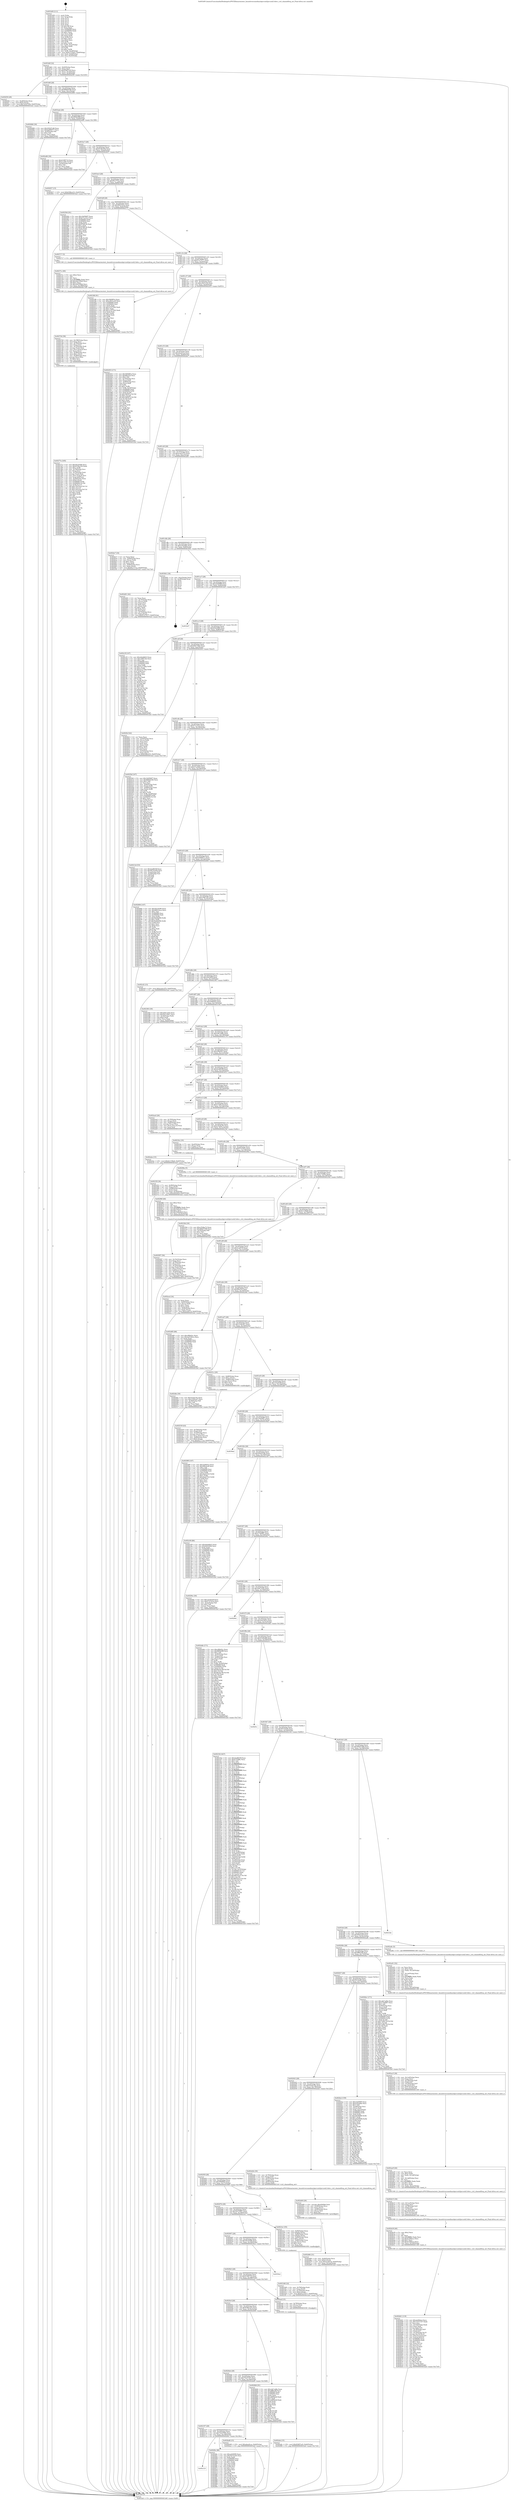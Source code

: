 digraph "0x401b00" {
  label = "0x401b00 (/mnt/c/Users/mathe/Desktop/tcc/POCII/binaries/extr_linuxdriversmediausbpvrusb2pvrusb2-hdw.c_ctrl_channelfreq_set_Final-ollvm.out::main(0))"
  labelloc = "t"
  node[shape=record]

  Entry [label="",width=0.3,height=0.3,shape=circle,fillcolor=black,style=filled]
  "0x401b6f" [label="{
     0x401b6f [32]\l
     | [instrs]\l
     &nbsp;&nbsp;0x401b6f \<+6\>: mov -0xb0(%rbp),%eax\l
     &nbsp;&nbsp;0x401b75 \<+2\>: mov %eax,%ecx\l
     &nbsp;&nbsp;0x401b77 \<+6\>: sub $0x83687ec9,%ecx\l
     &nbsp;&nbsp;0x401b7d \<+6\>: mov %eax,-0xc4(%rbp)\l
     &nbsp;&nbsp;0x401b83 \<+6\>: mov %ecx,-0xc8(%rbp)\l
     &nbsp;&nbsp;0x401b89 \<+6\>: je 0000000000402f30 \<main+0x1430\>\l
  }"]
  "0x402f30" [label="{
     0x402f30 [28]\l
     | [instrs]\l
     &nbsp;&nbsp;0x402f30 \<+7\>: mov -0xa8(%rbp),%rax\l
     &nbsp;&nbsp;0x402f37 \<+6\>: movl $0x0,(%rax)\l
     &nbsp;&nbsp;0x402f3d \<+10\>: movl $0x7d1b793b,-0xb0(%rbp)\l
     &nbsp;&nbsp;0x402f47 \<+5\>: jmp 00000000004032ef \<main+0x17ef\>\l
  }"]
  "0x401b8f" [label="{
     0x401b8f [28]\l
     | [instrs]\l
     &nbsp;&nbsp;0x401b8f \<+5\>: jmp 0000000000401b94 \<main+0x94\>\l
     &nbsp;&nbsp;0x401b94 \<+6\>: mov -0xc4(%rbp),%eax\l
     &nbsp;&nbsp;0x401b9a \<+5\>: sub $0x866b6346,%eax\l
     &nbsp;&nbsp;0x401b9f \<+6\>: mov %eax,-0xcc(%rbp)\l
     &nbsp;&nbsp;0x401ba5 \<+6\>: je 0000000000402666 \<main+0xb66\>\l
  }"]
  Exit [label="",width=0.3,height=0.3,shape=circle,fillcolor=black,style=filled,peripheries=2]
  "0x402666" [label="{
     0x402666 [30]\l
     | [instrs]\l
     &nbsp;&nbsp;0x402666 \<+5\>: mov $0x262b51d6,%eax\l
     &nbsp;&nbsp;0x40266b \<+5\>: mov $0xba69b677,%ecx\l
     &nbsp;&nbsp;0x402670 \<+3\>: mov -0x2f(%rbp),%dl\l
     &nbsp;&nbsp;0x402673 \<+3\>: test $0x1,%dl\l
     &nbsp;&nbsp;0x402676 \<+3\>: cmovne %ecx,%eax\l
     &nbsp;&nbsp;0x402679 \<+6\>: mov %eax,-0xb0(%rbp)\l
     &nbsp;&nbsp;0x40267f \<+5\>: jmp 00000000004032ef \<main+0x17ef\>\l
  }"]
  "0x401bab" [label="{
     0x401bab [28]\l
     | [instrs]\l
     &nbsp;&nbsp;0x401bab \<+5\>: jmp 0000000000401bb0 \<main+0xb0\>\l
     &nbsp;&nbsp;0x401bb0 \<+6\>: mov -0xc4(%rbp),%eax\l
     &nbsp;&nbsp;0x401bb6 \<+5\>: sub $0x880fe98f,%eax\l
     &nbsp;&nbsp;0x401bbb \<+6\>: mov %eax,-0xd0(%rbp)\l
     &nbsp;&nbsp;0x401bc1 \<+6\>: je 0000000000402e86 \<main+0x1386\>\l
  }"]
  "0x402123" [label="{
     0x402123\l
  }", style=dashed]
  "0x402e86" [label="{
     0x402e86 [30]\l
     | [instrs]\l
     &nbsp;&nbsp;0x402e86 \<+5\>: mov $0x619f0710,%eax\l
     &nbsp;&nbsp;0x402e8b \<+5\>: mov $0xe13d6c19,%ecx\l
     &nbsp;&nbsp;0x402e90 \<+3\>: mov -0x2d(%rbp),%dl\l
     &nbsp;&nbsp;0x402e93 \<+3\>: test $0x1,%dl\l
     &nbsp;&nbsp;0x402e96 \<+3\>: cmovne %ecx,%eax\l
     &nbsp;&nbsp;0x402e99 \<+6\>: mov %eax,-0xb0(%rbp)\l
     &nbsp;&nbsp;0x402e9f \<+5\>: jmp 00000000004032ef \<main+0x17ef\>\l
  }"]
  "0x401bc7" [label="{
     0x401bc7 [28]\l
     | [instrs]\l
     &nbsp;&nbsp;0x401bc7 \<+5\>: jmp 0000000000401bcc \<main+0xcc\>\l
     &nbsp;&nbsp;0x401bcc \<+6\>: mov -0xc4(%rbp),%eax\l
     &nbsp;&nbsp;0x401bd2 \<+5\>: sub $0x9158e354,%eax\l
     &nbsp;&nbsp;0x401bd7 \<+6\>: mov %eax,-0xd4(%rbp)\l
     &nbsp;&nbsp;0x401bdd \<+6\>: je 0000000000402837 \<main+0xd37\>\l
  }"]
  "0x402f4c" [label="{
     0x402f4c [86]\l
     | [instrs]\l
     &nbsp;&nbsp;0x402f4c \<+5\>: mov $0xad2f48f9,%eax\l
     &nbsp;&nbsp;0x402f51 \<+5\>: mov $0x5015ac83,%ecx\l
     &nbsp;&nbsp;0x402f56 \<+2\>: xor %edx,%edx\l
     &nbsp;&nbsp;0x402f58 \<+7\>: mov 0x406060,%esi\l
     &nbsp;&nbsp;0x402f5f \<+7\>: mov 0x406064,%edi\l
     &nbsp;&nbsp;0x402f66 \<+3\>: sub $0x1,%edx\l
     &nbsp;&nbsp;0x402f69 \<+3\>: mov %esi,%r8d\l
     &nbsp;&nbsp;0x402f6c \<+3\>: add %edx,%r8d\l
     &nbsp;&nbsp;0x402f6f \<+4\>: imul %r8d,%esi\l
     &nbsp;&nbsp;0x402f73 \<+3\>: and $0x1,%esi\l
     &nbsp;&nbsp;0x402f76 \<+3\>: cmp $0x0,%esi\l
     &nbsp;&nbsp;0x402f79 \<+4\>: sete %r9b\l
     &nbsp;&nbsp;0x402f7d \<+3\>: cmp $0xa,%edi\l
     &nbsp;&nbsp;0x402f80 \<+4\>: setl %r10b\l
     &nbsp;&nbsp;0x402f84 \<+3\>: mov %r9b,%r11b\l
     &nbsp;&nbsp;0x402f87 \<+3\>: and %r10b,%r11b\l
     &nbsp;&nbsp;0x402f8a \<+3\>: xor %r10b,%r9b\l
     &nbsp;&nbsp;0x402f8d \<+3\>: or %r9b,%r11b\l
     &nbsp;&nbsp;0x402f90 \<+4\>: test $0x1,%r11b\l
     &nbsp;&nbsp;0x402f94 \<+3\>: cmovne %ecx,%eax\l
     &nbsp;&nbsp;0x402f97 \<+6\>: mov %eax,-0xb0(%rbp)\l
     &nbsp;&nbsp;0x402f9d \<+5\>: jmp 00000000004032ef \<main+0x17ef\>\l
  }"]
  "0x402837" [label="{
     0x402837 [15]\l
     | [instrs]\l
     &nbsp;&nbsp;0x402837 \<+10\>: movl $0x638bce53,-0xb0(%rbp)\l
     &nbsp;&nbsp;0x402841 \<+5\>: jmp 00000000004032ef \<main+0x17ef\>\l
  }"]
  "0x401be3" [label="{
     0x401be3 [28]\l
     | [instrs]\l
     &nbsp;&nbsp;0x401be3 \<+5\>: jmp 0000000000401be8 \<main+0xe8\>\l
     &nbsp;&nbsp;0x401be8 \<+6\>: mov -0xc4(%rbp),%eax\l
     &nbsp;&nbsp;0x401bee \<+5\>: sub $0x95c777ce,%eax\l
     &nbsp;&nbsp;0x401bf3 \<+6\>: mov %eax,-0xd8(%rbp)\l
     &nbsp;&nbsp;0x401bf9 \<+6\>: je 0000000000402564 \<main+0xa64\>\l
  }"]
  "0x402efe" [label="{
     0x402efe [15]\l
     | [instrs]\l
     &nbsp;&nbsp;0x402efe \<+10\>: movl $0x83687ec9,-0xb0(%rbp)\l
     &nbsp;&nbsp;0x402f08 \<+5\>: jmp 00000000004032ef \<main+0x17ef\>\l
  }"]
  "0x402564" [label="{
     0x402564 [91]\l
     | [instrs]\l
     &nbsp;&nbsp;0x402564 \<+5\>: mov $0x16d566f7,%eax\l
     &nbsp;&nbsp;0x402569 \<+5\>: mov $0xb71a33c2,%ecx\l
     &nbsp;&nbsp;0x40256e \<+7\>: mov 0x406060,%edx\l
     &nbsp;&nbsp;0x402575 \<+7\>: mov 0x406064,%esi\l
     &nbsp;&nbsp;0x40257c \<+2\>: mov %edx,%edi\l
     &nbsp;&nbsp;0x40257e \<+6\>: add $0x9768c3b,%edi\l
     &nbsp;&nbsp;0x402584 \<+3\>: sub $0x1,%edi\l
     &nbsp;&nbsp;0x402587 \<+6\>: sub $0x9768c3b,%edi\l
     &nbsp;&nbsp;0x40258d \<+3\>: imul %edi,%edx\l
     &nbsp;&nbsp;0x402590 \<+3\>: and $0x1,%edx\l
     &nbsp;&nbsp;0x402593 \<+3\>: cmp $0x0,%edx\l
     &nbsp;&nbsp;0x402596 \<+4\>: sete %r8b\l
     &nbsp;&nbsp;0x40259a \<+3\>: cmp $0xa,%esi\l
     &nbsp;&nbsp;0x40259d \<+4\>: setl %r9b\l
     &nbsp;&nbsp;0x4025a1 \<+3\>: mov %r8b,%r10b\l
     &nbsp;&nbsp;0x4025a4 \<+3\>: and %r9b,%r10b\l
     &nbsp;&nbsp;0x4025a7 \<+3\>: xor %r9b,%r8b\l
     &nbsp;&nbsp;0x4025aa \<+3\>: or %r8b,%r10b\l
     &nbsp;&nbsp;0x4025ad \<+4\>: test $0x1,%r10b\l
     &nbsp;&nbsp;0x4025b1 \<+3\>: cmovne %ecx,%eax\l
     &nbsp;&nbsp;0x4025b4 \<+6\>: mov %eax,-0xb0(%rbp)\l
     &nbsp;&nbsp;0x4025ba \<+5\>: jmp 00000000004032ef \<main+0x17ef\>\l
  }"]
  "0x401bff" [label="{
     0x401bff [28]\l
     | [instrs]\l
     &nbsp;&nbsp;0x401bff \<+5\>: jmp 0000000000401c04 \<main+0x104\>\l
     &nbsp;&nbsp;0x401c04 \<+6\>: mov -0xc4(%rbp),%eax\l
     &nbsp;&nbsp;0x401c0a \<+5\>: sub $0x969332ca,%eax\l
     &nbsp;&nbsp;0x401c0f \<+6\>: mov %eax,-0xdc(%rbp)\l
     &nbsp;&nbsp;0x401c15 \<+6\>: je 0000000000402717 \<main+0xc17\>\l
  }"]
  "0x402ebe" [label="{
     0x402ebe [15]\l
     | [instrs]\l
     &nbsp;&nbsp;0x402ebe \<+10\>: movl $0xfe1158a8,-0xb0(%rbp)\l
     &nbsp;&nbsp;0x402ec8 \<+5\>: jmp 00000000004032ef \<main+0x17ef\>\l
  }"]
  "0x402717" [label="{
     0x402717 [5]\l
     | [instrs]\l
     &nbsp;&nbsp;0x402717 \<+5\>: call 0000000000401160 \<next_i\>\l
     | [calls]\l
     &nbsp;&nbsp;0x401160 \{1\} (/mnt/c/Users/mathe/Desktop/tcc/POCII/binaries/extr_linuxdriversmediausbpvrusb2pvrusb2-hdw.c_ctrl_channelfreq_set_Final-ollvm.out::next_i)\l
  }"]
  "0x401c1b" [label="{
     0x401c1b [28]\l
     | [instrs]\l
     &nbsp;&nbsp;0x401c1b \<+5\>: jmp 0000000000401c20 \<main+0x120\>\l
     &nbsp;&nbsp;0x401c20 \<+6\>: mov -0xc4(%rbp),%eax\l
     &nbsp;&nbsp;0x401c26 \<+5\>: sub $0x97a75577,%eax\l
     &nbsp;&nbsp;0x401c2b \<+6\>: mov %eax,-0xe0(%rbp)\l
     &nbsp;&nbsp;0x401c31 \<+6\>: je 00000000004023f8 \<main+0x8f8\>\l
  }"]
  "0x402d66" [label="{
     0x402d66 [31]\l
     | [instrs]\l
     &nbsp;&nbsp;0x402d66 \<+4\>: mov -0x40(%rbp),%rcx\l
     &nbsp;&nbsp;0x402d6a \<+6\>: movl $0x0,(%rcx)\l
     &nbsp;&nbsp;0x402d70 \<+10\>: movl $0x2ca657d,-0xb0(%rbp)\l
     &nbsp;&nbsp;0x402d7a \<+6\>: mov %eax,-0x1b4(%rbp)\l
     &nbsp;&nbsp;0x402d80 \<+5\>: jmp 00000000004032ef \<main+0x17ef\>\l
  }"]
  "0x4023f8" [label="{
     0x4023f8 [91]\l
     | [instrs]\l
     &nbsp;&nbsp;0x4023f8 \<+5\>: mov $0x5660ff1b,%eax\l
     &nbsp;&nbsp;0x4023fd \<+5\>: mov $0xa3831a18,%ecx\l
     &nbsp;&nbsp;0x402402 \<+7\>: mov 0x406060,%edx\l
     &nbsp;&nbsp;0x402409 \<+7\>: mov 0x406064,%esi\l
     &nbsp;&nbsp;0x402410 \<+2\>: mov %edx,%edi\l
     &nbsp;&nbsp;0x402412 \<+6\>: sub $0x1a7b7442,%edi\l
     &nbsp;&nbsp;0x402418 \<+3\>: sub $0x1,%edi\l
     &nbsp;&nbsp;0x40241b \<+6\>: add $0x1a7b7442,%edi\l
     &nbsp;&nbsp;0x402421 \<+3\>: imul %edi,%edx\l
     &nbsp;&nbsp;0x402424 \<+3\>: and $0x1,%edx\l
     &nbsp;&nbsp;0x402427 \<+3\>: cmp $0x0,%edx\l
     &nbsp;&nbsp;0x40242a \<+4\>: sete %r8b\l
     &nbsp;&nbsp;0x40242e \<+3\>: cmp $0xa,%esi\l
     &nbsp;&nbsp;0x402431 \<+4\>: setl %r9b\l
     &nbsp;&nbsp;0x402435 \<+3\>: mov %r8b,%r10b\l
     &nbsp;&nbsp;0x402438 \<+3\>: and %r9b,%r10b\l
     &nbsp;&nbsp;0x40243b \<+3\>: xor %r9b,%r8b\l
     &nbsp;&nbsp;0x40243e \<+3\>: or %r8b,%r10b\l
     &nbsp;&nbsp;0x402441 \<+4\>: test $0x1,%r10b\l
     &nbsp;&nbsp;0x402445 \<+3\>: cmovne %ecx,%eax\l
     &nbsp;&nbsp;0x402448 \<+6\>: mov %eax,-0xb0(%rbp)\l
     &nbsp;&nbsp;0x40244e \<+5\>: jmp 00000000004032ef \<main+0x17ef\>\l
  }"]
  "0x401c37" [label="{
     0x401c37 [28]\l
     | [instrs]\l
     &nbsp;&nbsp;0x401c37 \<+5\>: jmp 0000000000401c3c \<main+0x13c\>\l
     &nbsp;&nbsp;0x401c3c \<+6\>: mov -0xc4(%rbp),%eax\l
     &nbsp;&nbsp;0x401c42 \<+5\>: sub $0xa3831a18,%eax\l
     &nbsp;&nbsp;0x401c47 \<+6\>: mov %eax,-0xe4(%rbp)\l
     &nbsp;&nbsp;0x401c4d \<+6\>: je 0000000000402453 \<main+0x953\>\l
  }"]
  "0x402d49" [label="{
     0x402d49 [29]\l
     | [instrs]\l
     &nbsp;&nbsp;0x402d49 \<+10\>: movabs $0x4040b6,%rdi\l
     &nbsp;&nbsp;0x402d53 \<+4\>: mov -0x48(%rbp),%rcx\l
     &nbsp;&nbsp;0x402d57 \<+2\>: mov %eax,(%rcx)\l
     &nbsp;&nbsp;0x402d59 \<+4\>: mov -0x48(%rbp),%rcx\l
     &nbsp;&nbsp;0x402d5d \<+2\>: mov (%rcx),%esi\l
     &nbsp;&nbsp;0x402d5f \<+2\>: mov $0x0,%al\l
     &nbsp;&nbsp;0x402d61 \<+5\>: call 0000000000401040 \<printf@plt\>\l
     | [calls]\l
     &nbsp;&nbsp;0x401040 \{1\} (unknown)\l
  }"]
  "0x402453" [label="{
     0x402453 [171]\l
     | [instrs]\l
     &nbsp;&nbsp;0x402453 \<+5\>: mov $0x5660ff1b,%eax\l
     &nbsp;&nbsp;0x402458 \<+5\>: mov $0xf8fa554,%ecx\l
     &nbsp;&nbsp;0x40245d \<+2\>: mov $0x1,%dl\l
     &nbsp;&nbsp;0x40245f \<+4\>: mov -0x70(%rbp),%rsi\l
     &nbsp;&nbsp;0x402463 \<+2\>: mov (%rsi),%edi\l
     &nbsp;&nbsp;0x402465 \<+4\>: mov -0x80(%rbp),%rsi\l
     &nbsp;&nbsp;0x402469 \<+2\>: cmp (%rsi),%edi\l
     &nbsp;&nbsp;0x40246b \<+4\>: setl %r8b\l
     &nbsp;&nbsp;0x40246f \<+4\>: and $0x1,%r8b\l
     &nbsp;&nbsp;0x402473 \<+4\>: mov %r8b,-0x30(%rbp)\l
     &nbsp;&nbsp;0x402477 \<+7\>: mov 0x406060,%edi\l
     &nbsp;&nbsp;0x40247e \<+8\>: mov 0x406064,%r9d\l
     &nbsp;&nbsp;0x402486 \<+3\>: mov %edi,%r10d\l
     &nbsp;&nbsp;0x402489 \<+7\>: sub $0x1fbf5f7e,%r10d\l
     &nbsp;&nbsp;0x402490 \<+4\>: sub $0x1,%r10d\l
     &nbsp;&nbsp;0x402494 \<+7\>: add $0x1fbf5f7e,%r10d\l
     &nbsp;&nbsp;0x40249b \<+4\>: imul %r10d,%edi\l
     &nbsp;&nbsp;0x40249f \<+3\>: and $0x1,%edi\l
     &nbsp;&nbsp;0x4024a2 \<+3\>: cmp $0x0,%edi\l
     &nbsp;&nbsp;0x4024a5 \<+4\>: sete %r8b\l
     &nbsp;&nbsp;0x4024a9 \<+4\>: cmp $0xa,%r9d\l
     &nbsp;&nbsp;0x4024ad \<+4\>: setl %r11b\l
     &nbsp;&nbsp;0x4024b1 \<+3\>: mov %r8b,%bl\l
     &nbsp;&nbsp;0x4024b4 \<+3\>: xor $0xff,%bl\l
     &nbsp;&nbsp;0x4024b7 \<+3\>: mov %r11b,%r14b\l
     &nbsp;&nbsp;0x4024ba \<+4\>: xor $0xff,%r14b\l
     &nbsp;&nbsp;0x4024be \<+3\>: xor $0x0,%dl\l
     &nbsp;&nbsp;0x4024c1 \<+3\>: mov %bl,%r15b\l
     &nbsp;&nbsp;0x4024c4 \<+4\>: and $0x0,%r15b\l
     &nbsp;&nbsp;0x4024c8 \<+3\>: and %dl,%r8b\l
     &nbsp;&nbsp;0x4024cb \<+3\>: mov %r14b,%r12b\l
     &nbsp;&nbsp;0x4024ce \<+4\>: and $0x0,%r12b\l
     &nbsp;&nbsp;0x4024d2 \<+3\>: and %dl,%r11b\l
     &nbsp;&nbsp;0x4024d5 \<+3\>: or %r8b,%r15b\l
     &nbsp;&nbsp;0x4024d8 \<+3\>: or %r11b,%r12b\l
     &nbsp;&nbsp;0x4024db \<+3\>: xor %r12b,%r15b\l
     &nbsp;&nbsp;0x4024de \<+3\>: or %r14b,%bl\l
     &nbsp;&nbsp;0x4024e1 \<+3\>: xor $0xff,%bl\l
     &nbsp;&nbsp;0x4024e4 \<+3\>: or $0x0,%dl\l
     &nbsp;&nbsp;0x4024e7 \<+2\>: and %dl,%bl\l
     &nbsp;&nbsp;0x4024e9 \<+3\>: or %bl,%r15b\l
     &nbsp;&nbsp;0x4024ec \<+4\>: test $0x1,%r15b\l
     &nbsp;&nbsp;0x4024f0 \<+3\>: cmovne %ecx,%eax\l
     &nbsp;&nbsp;0x4024f3 \<+6\>: mov %eax,-0xb0(%rbp)\l
     &nbsp;&nbsp;0x4024f9 \<+5\>: jmp 00000000004032ef \<main+0x17ef\>\l
  }"]
  "0x401c53" [label="{
     0x401c53 [28]\l
     | [instrs]\l
     &nbsp;&nbsp;0x401c53 \<+5\>: jmp 0000000000401c58 \<main+0x158\>\l
     &nbsp;&nbsp;0x401c58 \<+6\>: mov -0xc4(%rbp),%eax\l
     &nbsp;&nbsp;0x401c5e \<+5\>: sub $0xabea0cca,%eax\l
     &nbsp;&nbsp;0x401c63 \<+6\>: mov %eax,-0xe8(%rbp)\l
     &nbsp;&nbsp;0x401c69 \<+6\>: je 0000000000402be7 \<main+0x10e7\>\l
  }"]
  "0x402107" [label="{
     0x402107 [28]\l
     | [instrs]\l
     &nbsp;&nbsp;0x402107 \<+5\>: jmp 000000000040210c \<main+0x60c\>\l
     &nbsp;&nbsp;0x40210c \<+6\>: mov -0xc4(%rbp),%eax\l
     &nbsp;&nbsp;0x402112 \<+5\>: sub $0x7d1b793b,%eax\l
     &nbsp;&nbsp;0x402117 \<+6\>: mov %eax,-0x194(%rbp)\l
     &nbsp;&nbsp;0x40211d \<+6\>: je 0000000000402f4c \<main+0x144c\>\l
  }"]
  "0x402be7" [label="{
     0x402be7 [34]\l
     | [instrs]\l
     &nbsp;&nbsp;0x402be7 \<+2\>: xor %eax,%eax\l
     &nbsp;&nbsp;0x402be9 \<+4\>: mov -0x60(%rbp),%rcx\l
     &nbsp;&nbsp;0x402bed \<+2\>: mov (%rcx),%edx\l
     &nbsp;&nbsp;0x402bef \<+3\>: sub $0x1,%eax\l
     &nbsp;&nbsp;0x402bf2 \<+2\>: sub %eax,%edx\l
     &nbsp;&nbsp;0x402bf4 \<+4\>: mov -0x60(%rbp),%rcx\l
     &nbsp;&nbsp;0x402bf8 \<+2\>: mov %edx,(%rcx)\l
     &nbsp;&nbsp;0x402bfa \<+10\>: movl $0x95c777ce,-0xb0(%rbp)\l
     &nbsp;&nbsp;0x402c04 \<+5\>: jmp 00000000004032ef \<main+0x17ef\>\l
  }"]
  "0x401c6f" [label="{
     0x401c6f [28]\l
     | [instrs]\l
     &nbsp;&nbsp;0x401c6f \<+5\>: jmp 0000000000401c74 \<main+0x174\>\l
     &nbsp;&nbsp;0x401c74 \<+6\>: mov -0xc4(%rbp),%eax\l
     &nbsp;&nbsp;0x401c7a \<+5\>: sub $0xacab1d74,%eax\l
     &nbsp;&nbsp;0x401c7f \<+6\>: mov %eax,-0xec(%rbp)\l
     &nbsp;&nbsp;0x401c85 \<+6\>: je 0000000000402d01 \<main+0x1201\>\l
  }"]
  "0x402bd8" [label="{
     0x402bd8 [15]\l
     | [instrs]\l
     &nbsp;&nbsp;0x402bd8 \<+10\>: movl $0xabea0cca,-0xb0(%rbp)\l
     &nbsp;&nbsp;0x402be2 \<+5\>: jmp 00000000004032ef \<main+0x17ef\>\l
  }"]
  "0x402d01" [label="{
     0x402d01 [42]\l
     | [instrs]\l
     &nbsp;&nbsp;0x402d01 \<+2\>: xor %eax,%eax\l
     &nbsp;&nbsp;0x402d03 \<+4\>: mov -0x70(%rbp),%rcx\l
     &nbsp;&nbsp;0x402d07 \<+2\>: mov (%rcx),%edx\l
     &nbsp;&nbsp;0x402d09 \<+2\>: mov %eax,%esi\l
     &nbsp;&nbsp;0x402d0b \<+2\>: sub %edx,%esi\l
     &nbsp;&nbsp;0x402d0d \<+2\>: mov %eax,%edx\l
     &nbsp;&nbsp;0x402d0f \<+3\>: sub $0x1,%edx\l
     &nbsp;&nbsp;0x402d12 \<+2\>: add %edx,%esi\l
     &nbsp;&nbsp;0x402d14 \<+2\>: sub %esi,%eax\l
     &nbsp;&nbsp;0x402d16 \<+4\>: mov -0x70(%rbp),%rcx\l
     &nbsp;&nbsp;0x402d1a \<+2\>: mov %eax,(%rcx)\l
     &nbsp;&nbsp;0x402d1c \<+10\>: movl $0x97a75577,-0xb0(%rbp)\l
     &nbsp;&nbsp;0x402d26 \<+5\>: jmp 00000000004032ef \<main+0x17ef\>\l
  }"]
  "0x401c8b" [label="{
     0x401c8b [28]\l
     | [instrs]\l
     &nbsp;&nbsp;0x401c8b \<+5\>: jmp 0000000000401c90 \<main+0x190\>\l
     &nbsp;&nbsp;0x401c90 \<+6\>: mov -0xc4(%rbp),%eax\l
     &nbsp;&nbsp;0x401c96 \<+5\>: sub $0xacf2ab8e,%eax\l
     &nbsp;&nbsp;0x401c9b \<+6\>: mov %eax,-0xf0(%rbp)\l
     &nbsp;&nbsp;0x401ca1 \<+6\>: je 0000000000403041 \<main+0x1541\>\l
  }"]
  "0x402b61" [label="{
     0x402b61 [119]\l
     | [instrs]\l
     &nbsp;&nbsp;0x402b61 \<+5\>: mov $0xcbdf44a2,%ecx\l
     &nbsp;&nbsp;0x402b66 \<+5\>: mov $0x75e57337,%edx\l
     &nbsp;&nbsp;0x402b6b \<+2\>: xor %esi,%esi\l
     &nbsp;&nbsp;0x402b6d \<+6\>: mov -0x1b0(%rbp),%edi\l
     &nbsp;&nbsp;0x402b73 \<+3\>: imul %eax,%edi\l
     &nbsp;&nbsp;0x402b76 \<+3\>: movslq %edi,%r8\l
     &nbsp;&nbsp;0x402b79 \<+4\>: mov -0x78(%rbp),%r9\l
     &nbsp;&nbsp;0x402b7d \<+3\>: mov (%r9),%r9\l
     &nbsp;&nbsp;0x402b80 \<+4\>: mov -0x70(%rbp),%r10\l
     &nbsp;&nbsp;0x402b84 \<+3\>: movslq (%r10),%r10\l
     &nbsp;&nbsp;0x402b87 \<+4\>: mov (%r9,%r10,8),%r9\l
     &nbsp;&nbsp;0x402b8b \<+4\>: mov %r8,0x18(%r9)\l
     &nbsp;&nbsp;0x402b8f \<+7\>: mov 0x406060,%eax\l
     &nbsp;&nbsp;0x402b96 \<+7\>: mov 0x406064,%edi\l
     &nbsp;&nbsp;0x402b9d \<+3\>: sub $0x1,%esi\l
     &nbsp;&nbsp;0x402ba0 \<+3\>: mov %eax,%r11d\l
     &nbsp;&nbsp;0x402ba3 \<+3\>: add %esi,%r11d\l
     &nbsp;&nbsp;0x402ba6 \<+4\>: imul %r11d,%eax\l
     &nbsp;&nbsp;0x402baa \<+3\>: and $0x1,%eax\l
     &nbsp;&nbsp;0x402bad \<+3\>: cmp $0x0,%eax\l
     &nbsp;&nbsp;0x402bb0 \<+3\>: sete %bl\l
     &nbsp;&nbsp;0x402bb3 \<+3\>: cmp $0xa,%edi\l
     &nbsp;&nbsp;0x402bb6 \<+4\>: setl %r14b\l
     &nbsp;&nbsp;0x402bba \<+3\>: mov %bl,%r15b\l
     &nbsp;&nbsp;0x402bbd \<+3\>: and %r14b,%r15b\l
     &nbsp;&nbsp;0x402bc0 \<+3\>: xor %r14b,%bl\l
     &nbsp;&nbsp;0x402bc3 \<+3\>: or %bl,%r15b\l
     &nbsp;&nbsp;0x402bc6 \<+4\>: test $0x1,%r15b\l
     &nbsp;&nbsp;0x402bca \<+3\>: cmovne %edx,%ecx\l
     &nbsp;&nbsp;0x402bcd \<+6\>: mov %ecx,-0xb0(%rbp)\l
     &nbsp;&nbsp;0x402bd3 \<+5\>: jmp 00000000004032ef \<main+0x17ef\>\l
  }"]
  "0x403041" [label="{
     0x403041 [18]\l
     | [instrs]\l
     &nbsp;&nbsp;0x403041 \<+3\>: mov -0x2c(%rbp),%eax\l
     &nbsp;&nbsp;0x403044 \<+4\>: lea -0x28(%rbp),%rsp\l
     &nbsp;&nbsp;0x403048 \<+1\>: pop %rbx\l
     &nbsp;&nbsp;0x403049 \<+2\>: pop %r12\l
     &nbsp;&nbsp;0x40304b \<+2\>: pop %r13\l
     &nbsp;&nbsp;0x40304d \<+2\>: pop %r14\l
     &nbsp;&nbsp;0x40304f \<+2\>: pop %r15\l
     &nbsp;&nbsp;0x403051 \<+1\>: pop %rbp\l
     &nbsp;&nbsp;0x403052 \<+1\>: ret\l
  }"]
  "0x401ca7" [label="{
     0x401ca7 [28]\l
     | [instrs]\l
     &nbsp;&nbsp;0x401ca7 \<+5\>: jmp 0000000000401cac \<main+0x1ac\>\l
     &nbsp;&nbsp;0x401cac \<+6\>: mov -0xc4(%rbp),%eax\l
     &nbsp;&nbsp;0x401cb2 \<+5\>: sub $0xad2f48f9,%eax\l
     &nbsp;&nbsp;0x401cb7 \<+6\>: mov %eax,-0xf4(%rbp)\l
     &nbsp;&nbsp;0x401cbd \<+6\>: je 00000000004032d7 \<main+0x17d7\>\l
  }"]
  "0x402b39" [label="{
     0x402b39 [40]\l
     | [instrs]\l
     &nbsp;&nbsp;0x402b39 \<+5\>: mov $0x2,%ecx\l
     &nbsp;&nbsp;0x402b3e \<+1\>: cltd\l
     &nbsp;&nbsp;0x402b3f \<+2\>: idiv %ecx\l
     &nbsp;&nbsp;0x402b41 \<+6\>: imul $0xfffffffe,%edx,%ecx\l
     &nbsp;&nbsp;0x402b47 \<+6\>: sub $0xdc38deca,%ecx\l
     &nbsp;&nbsp;0x402b4d \<+3\>: add $0x1,%ecx\l
     &nbsp;&nbsp;0x402b50 \<+6\>: add $0xdc38deca,%ecx\l
     &nbsp;&nbsp;0x402b56 \<+6\>: mov %ecx,-0x1b0(%rbp)\l
     &nbsp;&nbsp;0x402b5c \<+5\>: call 0000000000401160 \<next_i\>\l
     | [calls]\l
     &nbsp;&nbsp;0x401160 \{1\} (/mnt/c/Users/mathe/Desktop/tcc/POCII/binaries/extr_linuxdriversmediausbpvrusb2pvrusb2-hdw.c_ctrl_channelfreq_set_Final-ollvm.out::next_i)\l
  }"]
  "0x4032d7" [label="{
     0x4032d7\l
  }", style=dashed]
  "0x401cc3" [label="{
     0x401cc3 [28]\l
     | [instrs]\l
     &nbsp;&nbsp;0x401cc3 \<+5\>: jmp 0000000000401cc8 \<main+0x1c8\>\l
     &nbsp;&nbsp;0x401cc8 \<+6\>: mov -0xc4(%rbp),%eax\l
     &nbsp;&nbsp;0x401cce \<+5\>: sub $0xb04226f4,%eax\l
     &nbsp;&nbsp;0x401cd3 \<+6\>: mov %eax,-0xf8(%rbp)\l
     &nbsp;&nbsp;0x401cd9 \<+6\>: je 0000000000402c5f \<main+0x115f\>\l
  }"]
  "0x402b15" [label="{
     0x402b15 [36]\l
     | [instrs]\l
     &nbsp;&nbsp;0x402b15 \<+6\>: mov -0x1ac(%rbp),%ecx\l
     &nbsp;&nbsp;0x402b1b \<+3\>: imul %eax,%ecx\l
     &nbsp;&nbsp;0x402b1e \<+4\>: mov -0x78(%rbp),%r8\l
     &nbsp;&nbsp;0x402b22 \<+3\>: mov (%r8),%r8\l
     &nbsp;&nbsp;0x402b25 \<+4\>: mov -0x70(%rbp),%r9\l
     &nbsp;&nbsp;0x402b29 \<+3\>: movslq (%r9),%r9\l
     &nbsp;&nbsp;0x402b2c \<+4\>: mov (%r8,%r9,8),%r8\l
     &nbsp;&nbsp;0x402b30 \<+4\>: mov %ecx,0x14(%r8)\l
     &nbsp;&nbsp;0x402b34 \<+5\>: call 0000000000401160 \<next_i\>\l
     | [calls]\l
     &nbsp;&nbsp;0x401160 \{1\} (/mnt/c/Users/mathe/Desktop/tcc/POCII/binaries/extr_linuxdriversmediausbpvrusb2pvrusb2-hdw.c_ctrl_channelfreq_set_Final-ollvm.out::next_i)\l
  }"]
  "0x402c5f" [label="{
     0x402c5f [147]\l
     | [instrs]\l
     &nbsp;&nbsp;0x402c5f \<+5\>: mov $0xde6a8b03,%eax\l
     &nbsp;&nbsp;0x402c64 \<+5\>: mov $0xc49872f2,%ecx\l
     &nbsp;&nbsp;0x402c69 \<+2\>: mov $0x1,%dl\l
     &nbsp;&nbsp;0x402c6b \<+7\>: mov 0x406060,%esi\l
     &nbsp;&nbsp;0x402c72 \<+7\>: mov 0x406064,%edi\l
     &nbsp;&nbsp;0x402c79 \<+3\>: mov %esi,%r8d\l
     &nbsp;&nbsp;0x402c7c \<+7\>: add $0x51e170ba,%r8d\l
     &nbsp;&nbsp;0x402c83 \<+4\>: sub $0x1,%r8d\l
     &nbsp;&nbsp;0x402c87 \<+7\>: sub $0x51e170ba,%r8d\l
     &nbsp;&nbsp;0x402c8e \<+4\>: imul %r8d,%esi\l
     &nbsp;&nbsp;0x402c92 \<+3\>: and $0x1,%esi\l
     &nbsp;&nbsp;0x402c95 \<+3\>: cmp $0x0,%esi\l
     &nbsp;&nbsp;0x402c98 \<+4\>: sete %r9b\l
     &nbsp;&nbsp;0x402c9c \<+3\>: cmp $0xa,%edi\l
     &nbsp;&nbsp;0x402c9f \<+4\>: setl %r10b\l
     &nbsp;&nbsp;0x402ca3 \<+3\>: mov %r9b,%r11b\l
     &nbsp;&nbsp;0x402ca6 \<+4\>: xor $0xff,%r11b\l
     &nbsp;&nbsp;0x402caa \<+3\>: mov %r10b,%bl\l
     &nbsp;&nbsp;0x402cad \<+3\>: xor $0xff,%bl\l
     &nbsp;&nbsp;0x402cb0 \<+3\>: xor $0x1,%dl\l
     &nbsp;&nbsp;0x402cb3 \<+3\>: mov %r11b,%r14b\l
     &nbsp;&nbsp;0x402cb6 \<+4\>: and $0xff,%r14b\l
     &nbsp;&nbsp;0x402cba \<+3\>: and %dl,%r9b\l
     &nbsp;&nbsp;0x402cbd \<+3\>: mov %bl,%r15b\l
     &nbsp;&nbsp;0x402cc0 \<+4\>: and $0xff,%r15b\l
     &nbsp;&nbsp;0x402cc4 \<+3\>: and %dl,%r10b\l
     &nbsp;&nbsp;0x402cc7 \<+3\>: or %r9b,%r14b\l
     &nbsp;&nbsp;0x402cca \<+3\>: or %r10b,%r15b\l
     &nbsp;&nbsp;0x402ccd \<+3\>: xor %r15b,%r14b\l
     &nbsp;&nbsp;0x402cd0 \<+3\>: or %bl,%r11b\l
     &nbsp;&nbsp;0x402cd3 \<+4\>: xor $0xff,%r11b\l
     &nbsp;&nbsp;0x402cd7 \<+3\>: or $0x1,%dl\l
     &nbsp;&nbsp;0x402cda \<+3\>: and %dl,%r11b\l
     &nbsp;&nbsp;0x402cdd \<+3\>: or %r11b,%r14b\l
     &nbsp;&nbsp;0x402ce0 \<+4\>: test $0x1,%r14b\l
     &nbsp;&nbsp;0x402ce4 \<+3\>: cmovne %ecx,%eax\l
     &nbsp;&nbsp;0x402ce7 \<+6\>: mov %eax,-0xb0(%rbp)\l
     &nbsp;&nbsp;0x402ced \<+5\>: jmp 00000000004032ef \<main+0x17ef\>\l
  }"]
  "0x401cdf" [label="{
     0x401cdf [28]\l
     | [instrs]\l
     &nbsp;&nbsp;0x401cdf \<+5\>: jmp 0000000000401ce4 \<main+0x1e4\>\l
     &nbsp;&nbsp;0x401ce4 \<+6\>: mov -0xc4(%rbp),%eax\l
     &nbsp;&nbsp;0x401cea \<+5\>: sub $0xb69174b4,%eax\l
     &nbsp;&nbsp;0x401cef \<+6\>: mov %eax,-0xfc(%rbp)\l
     &nbsp;&nbsp;0x401cf5 \<+6\>: je 00000000004029cf \<main+0xecf\>\l
  }"]
  "0x402ae9" [label="{
     0x402ae9 [44]\l
     | [instrs]\l
     &nbsp;&nbsp;0x402ae9 \<+2\>: xor %ecx,%ecx\l
     &nbsp;&nbsp;0x402aeb \<+5\>: mov $0x2,%edx\l
     &nbsp;&nbsp;0x402af0 \<+6\>: mov %edx,-0x1a8(%rbp)\l
     &nbsp;&nbsp;0x402af6 \<+1\>: cltd\l
     &nbsp;&nbsp;0x402af7 \<+6\>: mov -0x1a8(%rbp),%esi\l
     &nbsp;&nbsp;0x402afd \<+2\>: idiv %esi\l
     &nbsp;&nbsp;0x402aff \<+6\>: imul $0xfffffffe,%edx,%edx\l
     &nbsp;&nbsp;0x402b05 \<+3\>: sub $0x1,%ecx\l
     &nbsp;&nbsp;0x402b08 \<+2\>: sub %ecx,%edx\l
     &nbsp;&nbsp;0x402b0a \<+6\>: mov %edx,-0x1ac(%rbp)\l
     &nbsp;&nbsp;0x402b10 \<+5\>: call 0000000000401160 \<next_i\>\l
     | [calls]\l
     &nbsp;&nbsp;0x401160 \{1\} (/mnt/c/Users/mathe/Desktop/tcc/POCII/binaries/extr_linuxdriversmediausbpvrusb2pvrusb2-hdw.c_ctrl_channelfreq_set_Final-ollvm.out::next_i)\l
  }"]
  "0x4029cf" [label="{
     0x4029cf [42]\l
     | [instrs]\l
     &nbsp;&nbsp;0x4029cf \<+2\>: xor %eax,%eax\l
     &nbsp;&nbsp;0x4029d1 \<+4\>: mov -0x50(%rbp),%rcx\l
     &nbsp;&nbsp;0x4029d5 \<+2\>: mov (%rcx),%edx\l
     &nbsp;&nbsp;0x4029d7 \<+2\>: mov %eax,%esi\l
     &nbsp;&nbsp;0x4029d9 \<+2\>: sub %edx,%esi\l
     &nbsp;&nbsp;0x4029db \<+2\>: mov %eax,%edx\l
     &nbsp;&nbsp;0x4029dd \<+3\>: sub $0x1,%edx\l
     &nbsp;&nbsp;0x4029e0 \<+2\>: add %edx,%esi\l
     &nbsp;&nbsp;0x4029e2 \<+2\>: sub %esi,%eax\l
     &nbsp;&nbsp;0x4029e4 \<+4\>: mov -0x50(%rbp),%rcx\l
     &nbsp;&nbsp;0x4029e8 \<+2\>: mov %eax,(%rcx)\l
     &nbsp;&nbsp;0x4029ea \<+10\>: movl $0x638bce53,-0xb0(%rbp)\l
     &nbsp;&nbsp;0x4029f4 \<+5\>: jmp 00000000004032ef \<main+0x17ef\>\l
  }"]
  "0x401cfb" [label="{
     0x401cfb [28]\l
     | [instrs]\l
     &nbsp;&nbsp;0x401cfb \<+5\>: jmp 0000000000401d00 \<main+0x200\>\l
     &nbsp;&nbsp;0x401d00 \<+6\>: mov -0xc4(%rbp),%eax\l
     &nbsp;&nbsp;0x401d06 \<+5\>: sub $0xb71a33c2,%eax\l
     &nbsp;&nbsp;0x401d0b \<+6\>: mov %eax,-0x100(%rbp)\l
     &nbsp;&nbsp;0x401d11 \<+6\>: je 00000000004025bf \<main+0xabf\>\l
  }"]
  "0x402ac5" [label="{
     0x402ac5 [36]\l
     | [instrs]\l
     &nbsp;&nbsp;0x402ac5 \<+6\>: mov -0x1a4(%rbp),%ecx\l
     &nbsp;&nbsp;0x402acb \<+3\>: imul %eax,%ecx\l
     &nbsp;&nbsp;0x402ace \<+4\>: mov -0x78(%rbp),%r8\l
     &nbsp;&nbsp;0x402ad2 \<+3\>: mov (%r8),%r8\l
     &nbsp;&nbsp;0x402ad5 \<+4\>: mov -0x70(%rbp),%r9\l
     &nbsp;&nbsp;0x402ad9 \<+3\>: movslq (%r9),%r9\l
     &nbsp;&nbsp;0x402adc \<+4\>: mov (%r8,%r9,8),%r8\l
     &nbsp;&nbsp;0x402ae0 \<+4\>: mov %ecx,0x10(%r8)\l
     &nbsp;&nbsp;0x402ae4 \<+5\>: call 0000000000401160 \<next_i\>\l
     | [calls]\l
     &nbsp;&nbsp;0x401160 \{1\} (/mnt/c/Users/mathe/Desktop/tcc/POCII/binaries/extr_linuxdriversmediausbpvrusb2pvrusb2-hdw.c_ctrl_channelfreq_set_Final-ollvm.out::next_i)\l
  }"]
  "0x4025bf" [label="{
     0x4025bf [167]\l
     | [instrs]\l
     &nbsp;&nbsp;0x4025bf \<+5\>: mov $0x16d566f7,%eax\l
     &nbsp;&nbsp;0x4025c4 \<+5\>: mov $0x866b6346,%ecx\l
     &nbsp;&nbsp;0x4025c9 \<+2\>: mov $0x1,%dl\l
     &nbsp;&nbsp;0x4025cb \<+2\>: xor %esi,%esi\l
     &nbsp;&nbsp;0x4025cd \<+4\>: mov -0x60(%rbp),%rdi\l
     &nbsp;&nbsp;0x4025d1 \<+3\>: mov (%rdi),%r8d\l
     &nbsp;&nbsp;0x4025d4 \<+4\>: mov -0x68(%rbp),%rdi\l
     &nbsp;&nbsp;0x4025d8 \<+3\>: cmp (%rdi),%r8d\l
     &nbsp;&nbsp;0x4025db \<+4\>: setl %r9b\l
     &nbsp;&nbsp;0x4025df \<+4\>: and $0x1,%r9b\l
     &nbsp;&nbsp;0x4025e3 \<+4\>: mov %r9b,-0x2f(%rbp)\l
     &nbsp;&nbsp;0x4025e7 \<+8\>: mov 0x406060,%r8d\l
     &nbsp;&nbsp;0x4025ef \<+8\>: mov 0x406064,%r10d\l
     &nbsp;&nbsp;0x4025f7 \<+3\>: sub $0x1,%esi\l
     &nbsp;&nbsp;0x4025fa \<+3\>: mov %r8d,%r11d\l
     &nbsp;&nbsp;0x4025fd \<+3\>: add %esi,%r11d\l
     &nbsp;&nbsp;0x402600 \<+4\>: imul %r11d,%r8d\l
     &nbsp;&nbsp;0x402604 \<+4\>: and $0x1,%r8d\l
     &nbsp;&nbsp;0x402608 \<+4\>: cmp $0x0,%r8d\l
     &nbsp;&nbsp;0x40260c \<+4\>: sete %r9b\l
     &nbsp;&nbsp;0x402610 \<+4\>: cmp $0xa,%r10d\l
     &nbsp;&nbsp;0x402614 \<+3\>: setl %bl\l
     &nbsp;&nbsp;0x402617 \<+3\>: mov %r9b,%r14b\l
     &nbsp;&nbsp;0x40261a \<+4\>: xor $0xff,%r14b\l
     &nbsp;&nbsp;0x40261e \<+3\>: mov %bl,%r15b\l
     &nbsp;&nbsp;0x402621 \<+4\>: xor $0xff,%r15b\l
     &nbsp;&nbsp;0x402625 \<+3\>: xor $0x0,%dl\l
     &nbsp;&nbsp;0x402628 \<+3\>: mov %r14b,%r12b\l
     &nbsp;&nbsp;0x40262b \<+4\>: and $0x0,%r12b\l
     &nbsp;&nbsp;0x40262f \<+3\>: and %dl,%r9b\l
     &nbsp;&nbsp;0x402632 \<+3\>: mov %r15b,%r13b\l
     &nbsp;&nbsp;0x402635 \<+4\>: and $0x0,%r13b\l
     &nbsp;&nbsp;0x402639 \<+2\>: and %dl,%bl\l
     &nbsp;&nbsp;0x40263b \<+3\>: or %r9b,%r12b\l
     &nbsp;&nbsp;0x40263e \<+3\>: or %bl,%r13b\l
     &nbsp;&nbsp;0x402641 \<+3\>: xor %r13b,%r12b\l
     &nbsp;&nbsp;0x402644 \<+3\>: or %r15b,%r14b\l
     &nbsp;&nbsp;0x402647 \<+4\>: xor $0xff,%r14b\l
     &nbsp;&nbsp;0x40264b \<+3\>: or $0x0,%dl\l
     &nbsp;&nbsp;0x40264e \<+3\>: and %dl,%r14b\l
     &nbsp;&nbsp;0x402651 \<+3\>: or %r14b,%r12b\l
     &nbsp;&nbsp;0x402654 \<+4\>: test $0x1,%r12b\l
     &nbsp;&nbsp;0x402658 \<+3\>: cmovne %ecx,%eax\l
     &nbsp;&nbsp;0x40265b \<+6\>: mov %eax,-0xb0(%rbp)\l
     &nbsp;&nbsp;0x402661 \<+5\>: jmp 00000000004032ef \<main+0x17ef\>\l
  }"]
  "0x401d17" [label="{
     0x401d17 [28]\l
     | [instrs]\l
     &nbsp;&nbsp;0x401d17 \<+5\>: jmp 0000000000401d1c \<main+0x21c\>\l
     &nbsp;&nbsp;0x401d1c \<+6\>: mov -0xc4(%rbp),%eax\l
     &nbsp;&nbsp;0x401d22 \<+5\>: sub $0xb7a32fa5,%eax\l
     &nbsp;&nbsp;0x401d27 \<+6\>: mov %eax,-0x104(%rbp)\l
     &nbsp;&nbsp;0x401d2d \<+6\>: je 000000000040212d \<main+0x62d\>\l
  }"]
  "0x402a91" [label="{
     0x402a91 [52]\l
     | [instrs]\l
     &nbsp;&nbsp;0x402a91 \<+2\>: xor %ecx,%ecx\l
     &nbsp;&nbsp;0x402a93 \<+5\>: mov $0x2,%edx\l
     &nbsp;&nbsp;0x402a98 \<+6\>: mov %edx,-0x1a0(%rbp)\l
     &nbsp;&nbsp;0x402a9e \<+1\>: cltd\l
     &nbsp;&nbsp;0x402a9f \<+6\>: mov -0x1a0(%rbp),%esi\l
     &nbsp;&nbsp;0x402aa5 \<+2\>: idiv %esi\l
     &nbsp;&nbsp;0x402aa7 \<+6\>: imul $0xfffffffe,%edx,%edx\l
     &nbsp;&nbsp;0x402aad \<+2\>: mov %ecx,%edi\l
     &nbsp;&nbsp;0x402aaf \<+2\>: sub %edx,%edi\l
     &nbsp;&nbsp;0x402ab1 \<+2\>: mov %ecx,%edx\l
     &nbsp;&nbsp;0x402ab3 \<+3\>: sub $0x1,%edx\l
     &nbsp;&nbsp;0x402ab6 \<+2\>: add %edx,%edi\l
     &nbsp;&nbsp;0x402ab8 \<+2\>: sub %edi,%ecx\l
     &nbsp;&nbsp;0x402aba \<+6\>: mov %ecx,-0x1a4(%rbp)\l
     &nbsp;&nbsp;0x402ac0 \<+5\>: call 0000000000401160 \<next_i\>\l
     | [calls]\l
     &nbsp;&nbsp;0x401160 \{1\} (/mnt/c/Users/mathe/Desktop/tcc/POCII/binaries/extr_linuxdriversmediausbpvrusb2pvrusb2-hdw.c_ctrl_channelfreq_set_Final-ollvm.out::next_i)\l
  }"]
  "0x40212d" [label="{
     0x40212d [53]\l
     | [instrs]\l
     &nbsp;&nbsp;0x40212d \<+5\>: mov $0xde28630f,%eax\l
     &nbsp;&nbsp;0x402132 \<+5\>: mov $0x46743d36,%ecx\l
     &nbsp;&nbsp;0x402137 \<+6\>: mov -0xaa(%rbp),%dl\l
     &nbsp;&nbsp;0x40213d \<+7\>: mov -0xa9(%rbp),%sil\l
     &nbsp;&nbsp;0x402144 \<+3\>: mov %dl,%dil\l
     &nbsp;&nbsp;0x402147 \<+3\>: and %sil,%dil\l
     &nbsp;&nbsp;0x40214a \<+3\>: xor %sil,%dl\l
     &nbsp;&nbsp;0x40214d \<+3\>: or %dl,%dil\l
     &nbsp;&nbsp;0x402150 \<+4\>: test $0x1,%dil\l
     &nbsp;&nbsp;0x402154 \<+3\>: cmovne %ecx,%eax\l
     &nbsp;&nbsp;0x402157 \<+6\>: mov %eax,-0xb0(%rbp)\l
     &nbsp;&nbsp;0x40215d \<+5\>: jmp 00000000004032ef \<main+0x17ef\>\l
  }"]
  "0x401d33" [label="{
     0x401d33 [28]\l
     | [instrs]\l
     &nbsp;&nbsp;0x401d33 \<+5\>: jmp 0000000000401d38 \<main+0x238\>\l
     &nbsp;&nbsp;0x401d38 \<+6\>: mov -0xc4(%rbp),%eax\l
     &nbsp;&nbsp;0x401d3e \<+5\>: sub $0xba69b677,%eax\l
     &nbsp;&nbsp;0x401d43 \<+6\>: mov %eax,-0x108(%rbp)\l
     &nbsp;&nbsp;0x401d49 \<+6\>: je 0000000000402684 \<main+0xb84\>\l
  }"]
  "0x4032ef" [label="{
     0x4032ef [5]\l
     | [instrs]\l
     &nbsp;&nbsp;0x4032ef \<+5\>: jmp 0000000000401b6f \<main+0x6f\>\l
  }"]
  "0x401b00" [label="{
     0x401b00 [111]\l
     | [instrs]\l
     &nbsp;&nbsp;0x401b00 \<+1\>: push %rbp\l
     &nbsp;&nbsp;0x401b01 \<+3\>: mov %rsp,%rbp\l
     &nbsp;&nbsp;0x401b04 \<+2\>: push %r15\l
     &nbsp;&nbsp;0x401b06 \<+2\>: push %r14\l
     &nbsp;&nbsp;0x401b08 \<+2\>: push %r13\l
     &nbsp;&nbsp;0x401b0a \<+2\>: push %r12\l
     &nbsp;&nbsp;0x401b0c \<+1\>: push %rbx\l
     &nbsp;&nbsp;0x401b0d \<+7\>: sub $0x1f8,%rsp\l
     &nbsp;&nbsp;0x401b14 \<+2\>: xor %eax,%eax\l
     &nbsp;&nbsp;0x401b16 \<+7\>: mov 0x406060,%ecx\l
     &nbsp;&nbsp;0x401b1d \<+7\>: mov 0x406064,%edx\l
     &nbsp;&nbsp;0x401b24 \<+3\>: sub $0x1,%eax\l
     &nbsp;&nbsp;0x401b27 \<+3\>: mov %ecx,%r8d\l
     &nbsp;&nbsp;0x401b2a \<+3\>: add %eax,%r8d\l
     &nbsp;&nbsp;0x401b2d \<+4\>: imul %r8d,%ecx\l
     &nbsp;&nbsp;0x401b31 \<+3\>: and $0x1,%ecx\l
     &nbsp;&nbsp;0x401b34 \<+3\>: cmp $0x0,%ecx\l
     &nbsp;&nbsp;0x401b37 \<+4\>: sete %r9b\l
     &nbsp;&nbsp;0x401b3b \<+4\>: and $0x1,%r9b\l
     &nbsp;&nbsp;0x401b3f \<+7\>: mov %r9b,-0xaa(%rbp)\l
     &nbsp;&nbsp;0x401b46 \<+3\>: cmp $0xa,%edx\l
     &nbsp;&nbsp;0x401b49 \<+4\>: setl %r9b\l
     &nbsp;&nbsp;0x401b4d \<+4\>: and $0x1,%r9b\l
     &nbsp;&nbsp;0x401b51 \<+7\>: mov %r9b,-0xa9(%rbp)\l
     &nbsp;&nbsp;0x401b58 \<+10\>: movl $0xb7a32fa5,-0xb0(%rbp)\l
     &nbsp;&nbsp;0x401b62 \<+6\>: mov %edi,-0xb4(%rbp)\l
     &nbsp;&nbsp;0x401b68 \<+7\>: mov %rsi,-0xc0(%rbp)\l
  }"]
  "0x402997" [label="{
     0x402997 [56]\l
     | [instrs]\l
     &nbsp;&nbsp;0x402997 \<+6\>: mov -0x19c(%rbp),%ecx\l
     &nbsp;&nbsp;0x40299d \<+3\>: imul %eax,%ecx\l
     &nbsp;&nbsp;0x4029a0 \<+4\>: mov -0x78(%rbp),%rsi\l
     &nbsp;&nbsp;0x4029a4 \<+3\>: mov (%rsi),%rsi\l
     &nbsp;&nbsp;0x4029a7 \<+4\>: mov -0x70(%rbp),%rdi\l
     &nbsp;&nbsp;0x4029ab \<+3\>: movslq (%rdi),%rdi\l
     &nbsp;&nbsp;0x4029ae \<+4\>: mov (%rsi,%rdi,8),%rsi\l
     &nbsp;&nbsp;0x4029b2 \<+4\>: mov 0x8(%rsi),%rsi\l
     &nbsp;&nbsp;0x4029b6 \<+4\>: mov -0x50(%rbp),%rdi\l
     &nbsp;&nbsp;0x4029ba \<+3\>: movslq (%rdi),%rdi\l
     &nbsp;&nbsp;0x4029bd \<+3\>: mov %ecx,(%rsi,%rdi,4)\l
     &nbsp;&nbsp;0x4029c0 \<+10\>: movl $0xb69174b4,-0xb0(%rbp)\l
     &nbsp;&nbsp;0x4029ca \<+5\>: jmp 00000000004032ef \<main+0x17ef\>\l
  }"]
  "0x402684" [label="{
     0x402684 [147]\l
     | [instrs]\l
     &nbsp;&nbsp;0x402684 \<+5\>: mov $0x5f218396,%eax\l
     &nbsp;&nbsp;0x402689 \<+5\>: mov $0x969332ca,%ecx\l
     &nbsp;&nbsp;0x40268e \<+2\>: mov $0x1,%dl\l
     &nbsp;&nbsp;0x402690 \<+7\>: mov 0x406060,%esi\l
     &nbsp;&nbsp;0x402697 \<+7\>: mov 0x406064,%edi\l
     &nbsp;&nbsp;0x40269e \<+3\>: mov %esi,%r8d\l
     &nbsp;&nbsp;0x4026a1 \<+7\>: sub $0x5b28a694,%r8d\l
     &nbsp;&nbsp;0x4026a8 \<+4\>: sub $0x1,%r8d\l
     &nbsp;&nbsp;0x4026ac \<+7\>: add $0x5b28a694,%r8d\l
     &nbsp;&nbsp;0x4026b3 \<+4\>: imul %r8d,%esi\l
     &nbsp;&nbsp;0x4026b7 \<+3\>: and $0x1,%esi\l
     &nbsp;&nbsp;0x4026ba \<+3\>: cmp $0x0,%esi\l
     &nbsp;&nbsp;0x4026bd \<+4\>: sete %r9b\l
     &nbsp;&nbsp;0x4026c1 \<+3\>: cmp $0xa,%edi\l
     &nbsp;&nbsp;0x4026c4 \<+4\>: setl %r10b\l
     &nbsp;&nbsp;0x4026c8 \<+3\>: mov %r9b,%r11b\l
     &nbsp;&nbsp;0x4026cb \<+4\>: xor $0xff,%r11b\l
     &nbsp;&nbsp;0x4026cf \<+3\>: mov %r10b,%bl\l
     &nbsp;&nbsp;0x4026d2 \<+3\>: xor $0xff,%bl\l
     &nbsp;&nbsp;0x4026d5 \<+3\>: xor $0x1,%dl\l
     &nbsp;&nbsp;0x4026d8 \<+3\>: mov %r11b,%r14b\l
     &nbsp;&nbsp;0x4026db \<+4\>: and $0xff,%r14b\l
     &nbsp;&nbsp;0x4026df \<+3\>: and %dl,%r9b\l
     &nbsp;&nbsp;0x4026e2 \<+3\>: mov %bl,%r15b\l
     &nbsp;&nbsp;0x4026e5 \<+4\>: and $0xff,%r15b\l
     &nbsp;&nbsp;0x4026e9 \<+3\>: and %dl,%r10b\l
     &nbsp;&nbsp;0x4026ec \<+3\>: or %r9b,%r14b\l
     &nbsp;&nbsp;0x4026ef \<+3\>: or %r10b,%r15b\l
     &nbsp;&nbsp;0x4026f2 \<+3\>: xor %r15b,%r14b\l
     &nbsp;&nbsp;0x4026f5 \<+3\>: or %bl,%r11b\l
     &nbsp;&nbsp;0x4026f8 \<+4\>: xor $0xff,%r11b\l
     &nbsp;&nbsp;0x4026fc \<+3\>: or $0x1,%dl\l
     &nbsp;&nbsp;0x4026ff \<+3\>: and %dl,%r11b\l
     &nbsp;&nbsp;0x402702 \<+3\>: or %r11b,%r14b\l
     &nbsp;&nbsp;0x402705 \<+4\>: test $0x1,%r14b\l
     &nbsp;&nbsp;0x402709 \<+3\>: cmovne %ecx,%eax\l
     &nbsp;&nbsp;0x40270c \<+6\>: mov %eax,-0xb0(%rbp)\l
     &nbsp;&nbsp;0x402712 \<+5\>: jmp 00000000004032ef \<main+0x17ef\>\l
  }"]
  "0x401d4f" [label="{
     0x401d4f [28]\l
     | [instrs]\l
     &nbsp;&nbsp;0x401d4f \<+5\>: jmp 0000000000401d54 \<main+0x254\>\l
     &nbsp;&nbsp;0x401d54 \<+6\>: mov -0xc4(%rbp),%eax\l
     &nbsp;&nbsp;0x401d5a \<+5\>: sub $0xc49872f2,%eax\l
     &nbsp;&nbsp;0x401d5f \<+6\>: mov %eax,-0x10c(%rbp)\l
     &nbsp;&nbsp;0x401d65 \<+6\>: je 0000000000402cf2 \<main+0x11f2\>\l
  }"]
  "0x40296f" [label="{
     0x40296f [40]\l
     | [instrs]\l
     &nbsp;&nbsp;0x40296f \<+5\>: mov $0x2,%ecx\l
     &nbsp;&nbsp;0x402974 \<+1\>: cltd\l
     &nbsp;&nbsp;0x402975 \<+2\>: idiv %ecx\l
     &nbsp;&nbsp;0x402977 \<+6\>: imul $0xfffffffe,%edx,%ecx\l
     &nbsp;&nbsp;0x40297d \<+6\>: sub $0x5d9ee6c0,%ecx\l
     &nbsp;&nbsp;0x402983 \<+3\>: add $0x1,%ecx\l
     &nbsp;&nbsp;0x402986 \<+6\>: add $0x5d9ee6c0,%ecx\l
     &nbsp;&nbsp;0x40298c \<+6\>: mov %ecx,-0x19c(%rbp)\l
     &nbsp;&nbsp;0x402992 \<+5\>: call 0000000000401160 \<next_i\>\l
     | [calls]\l
     &nbsp;&nbsp;0x401160 \{1\} (/mnt/c/Users/mathe/Desktop/tcc/POCII/binaries/extr_linuxdriversmediausbpvrusb2pvrusb2-hdw.c_ctrl_channelfreq_set_Final-ollvm.out::next_i)\l
  }"]
  "0x402cf2" [label="{
     0x402cf2 [15]\l
     | [instrs]\l
     &nbsp;&nbsp;0x402cf2 \<+10\>: movl $0xacab1d74,-0xb0(%rbp)\l
     &nbsp;&nbsp;0x402cfc \<+5\>: jmp 00000000004032ef \<main+0x17ef\>\l
  }"]
  "0x401d6b" [label="{
     0x401d6b [28]\l
     | [instrs]\l
     &nbsp;&nbsp;0x401d6b \<+5\>: jmp 0000000000401d70 \<main+0x270\>\l
     &nbsp;&nbsp;0x401d70 \<+6\>: mov -0xc4(%rbp),%eax\l
     &nbsp;&nbsp;0x401d76 \<+5\>: sub $0xcb9c9d5f,%eax\l
     &nbsp;&nbsp;0x401d7b \<+6\>: mov %eax,-0x110(%rbp)\l
     &nbsp;&nbsp;0x401d81 \<+6\>: je 0000000000402383 \<main+0x883\>\l
  }"]
  "0x4020eb" [label="{
     0x4020eb [28]\l
     | [instrs]\l
     &nbsp;&nbsp;0x4020eb \<+5\>: jmp 00000000004020f0 \<main+0x5f0\>\l
     &nbsp;&nbsp;0x4020f0 \<+6\>: mov -0xc4(%rbp),%eax\l
     &nbsp;&nbsp;0x4020f6 \<+5\>: sub $0x75e57337,%eax\l
     &nbsp;&nbsp;0x4020fb \<+6\>: mov %eax,-0x190(%rbp)\l
     &nbsp;&nbsp;0x402101 \<+6\>: je 0000000000402bd8 \<main+0x10d8\>\l
  }"]
  "0x402383" [label="{
     0x402383 [30]\l
     | [instrs]\l
     &nbsp;&nbsp;0x402383 \<+5\>: mov $0x2b873c95,%eax\l
     &nbsp;&nbsp;0x402388 \<+5\>: mov $0x5b570907,%ecx\l
     &nbsp;&nbsp;0x40238d \<+3\>: mov -0x34(%rbp),%edx\l
     &nbsp;&nbsp;0x402390 \<+3\>: cmp $0x0,%edx\l
     &nbsp;&nbsp;0x402393 \<+3\>: cmove %ecx,%eax\l
     &nbsp;&nbsp;0x402396 \<+6\>: mov %eax,-0xb0(%rbp)\l
     &nbsp;&nbsp;0x40239c \<+5\>: jmp 00000000004032ef \<main+0x17ef\>\l
  }"]
  "0x401d87" [label="{
     0x401d87 [28]\l
     | [instrs]\l
     &nbsp;&nbsp;0x401d87 \<+5\>: jmp 0000000000401d8c \<main+0x28c\>\l
     &nbsp;&nbsp;0x401d8c \<+6\>: mov -0xc4(%rbp),%eax\l
     &nbsp;&nbsp;0x401d92 \<+5\>: sub $0xcbdf44a2,%eax\l
     &nbsp;&nbsp;0x401d97 \<+6\>: mov %eax,-0x114(%rbp)\l
     &nbsp;&nbsp;0x401d9d \<+6\>: je 000000000040319d \<main+0x169d\>\l
  }"]
  "0x402846" [label="{
     0x402846 [91]\l
     | [instrs]\l
     &nbsp;&nbsp;0x402846 \<+5\>: mov $0xcdb7ad8e,%eax\l
     &nbsp;&nbsp;0x40284b \<+5\>: mov $0x4ff83cf8,%ecx\l
     &nbsp;&nbsp;0x402850 \<+7\>: mov 0x406060,%edx\l
     &nbsp;&nbsp;0x402857 \<+7\>: mov 0x406064,%esi\l
     &nbsp;&nbsp;0x40285e \<+2\>: mov %edx,%edi\l
     &nbsp;&nbsp;0x402860 \<+6\>: sub $0xcb80bdc8,%edi\l
     &nbsp;&nbsp;0x402866 \<+3\>: sub $0x1,%edi\l
     &nbsp;&nbsp;0x402869 \<+6\>: add $0xcb80bdc8,%edi\l
     &nbsp;&nbsp;0x40286f \<+3\>: imul %edi,%edx\l
     &nbsp;&nbsp;0x402872 \<+3\>: and $0x1,%edx\l
     &nbsp;&nbsp;0x402875 \<+3\>: cmp $0x0,%edx\l
     &nbsp;&nbsp;0x402878 \<+4\>: sete %r8b\l
     &nbsp;&nbsp;0x40287c \<+3\>: cmp $0xa,%esi\l
     &nbsp;&nbsp;0x40287f \<+4\>: setl %r9b\l
     &nbsp;&nbsp;0x402883 \<+3\>: mov %r8b,%r10b\l
     &nbsp;&nbsp;0x402886 \<+3\>: and %r9b,%r10b\l
     &nbsp;&nbsp;0x402889 \<+3\>: xor %r9b,%r8b\l
     &nbsp;&nbsp;0x40288c \<+3\>: or %r8b,%r10b\l
     &nbsp;&nbsp;0x40288f \<+4\>: test $0x1,%r10b\l
     &nbsp;&nbsp;0x402893 \<+3\>: cmovne %ecx,%eax\l
     &nbsp;&nbsp;0x402896 \<+6\>: mov %eax,-0xb0(%rbp)\l
     &nbsp;&nbsp;0x40289c \<+5\>: jmp 00000000004032ef \<main+0x17ef\>\l
  }"]
  "0x40319d" [label="{
     0x40319d\l
  }", style=dashed]
  "0x401da3" [label="{
     0x401da3 [28]\l
     | [instrs]\l
     &nbsp;&nbsp;0x401da3 \<+5\>: jmp 0000000000401da8 \<main+0x2a8\>\l
     &nbsp;&nbsp;0x401da8 \<+6\>: mov -0xc4(%rbp),%eax\l
     &nbsp;&nbsp;0x401dae \<+5\>: sub $0xcdb7ad8e,%eax\l
     &nbsp;&nbsp;0x401db3 \<+6\>: mov %eax,-0x118(%rbp)\l
     &nbsp;&nbsp;0x401db9 \<+6\>: je 0000000000403178 \<main+0x1678\>\l
  }"]
  "0x4020cf" [label="{
     0x4020cf [28]\l
     | [instrs]\l
     &nbsp;&nbsp;0x4020cf \<+5\>: jmp 00000000004020d4 \<main+0x5d4\>\l
     &nbsp;&nbsp;0x4020d4 \<+6\>: mov -0xc4(%rbp),%eax\l
     &nbsp;&nbsp;0x4020da \<+5\>: sub $0x638bce53,%eax\l
     &nbsp;&nbsp;0x4020df \<+6\>: mov %eax,-0x18c(%rbp)\l
     &nbsp;&nbsp;0x4020e5 \<+6\>: je 0000000000402846 \<main+0xd46\>\l
  }"]
  "0x403178" [label="{
     0x403178\l
  }", style=dashed]
  "0x401dbf" [label="{
     0x401dbf [28]\l
     | [instrs]\l
     &nbsp;&nbsp;0x401dbf \<+5\>: jmp 0000000000401dc4 \<main+0x2c4\>\l
     &nbsp;&nbsp;0x401dc4 \<+6\>: mov -0xc4(%rbp),%eax\l
     &nbsp;&nbsp;0x401dca \<+5\>: sub $0xcff4b02c,%eax\l
     &nbsp;&nbsp;0x401dcf \<+6\>: mov %eax,-0x11c(%rbp)\l
     &nbsp;&nbsp;0x401dd5 \<+6\>: je 00000000004032b2 \<main+0x17b2\>\l
  }"]
  "0x402eef" [label="{
     0x402eef [15]\l
     | [instrs]\l
     &nbsp;&nbsp;0x402eef \<+4\>: mov -0x78(%rbp),%rax\l
     &nbsp;&nbsp;0x402ef3 \<+3\>: mov (%rax),%rax\l
     &nbsp;&nbsp;0x402ef6 \<+3\>: mov %rax,%rdi\l
     &nbsp;&nbsp;0x402ef9 \<+5\>: call 0000000000401030 \<free@plt\>\l
     | [calls]\l
     &nbsp;&nbsp;0x401030 \{1\} (unknown)\l
  }"]
  "0x4032b2" [label="{
     0x4032b2\l
  }", style=dashed]
  "0x401ddb" [label="{
     0x401ddb [28]\l
     | [instrs]\l
     &nbsp;&nbsp;0x401ddb \<+5\>: jmp 0000000000401de0 \<main+0x2e0\>\l
     &nbsp;&nbsp;0x401de0 \<+6\>: mov -0xc4(%rbp),%eax\l
     &nbsp;&nbsp;0x401de6 \<+5\>: sub $0xde28630f,%eax\l
     &nbsp;&nbsp;0x401deb \<+6\>: mov %eax,-0x120(%rbp)\l
     &nbsp;&nbsp;0x401df1 \<+6\>: je 0000000000403053 \<main+0x1553\>\l
  }"]
  "0x4020b3" [label="{
     0x4020b3 [28]\l
     | [instrs]\l
     &nbsp;&nbsp;0x4020b3 \<+5\>: jmp 00000000004020b8 \<main+0x5b8\>\l
     &nbsp;&nbsp;0x4020b8 \<+6\>: mov -0xc4(%rbp),%eax\l
     &nbsp;&nbsp;0x4020be \<+5\>: sub $0x619f0710,%eax\l
     &nbsp;&nbsp;0x4020c3 \<+6\>: mov %eax,-0x188(%rbp)\l
     &nbsp;&nbsp;0x4020c9 \<+6\>: je 0000000000402eef \<main+0x13ef\>\l
  }"]
  "0x403053" [label="{
     0x403053\l
  }", style=dashed]
  "0x401df7" [label="{
     0x401df7 [28]\l
     | [instrs]\l
     &nbsp;&nbsp;0x401df7 \<+5\>: jmp 0000000000401dfc \<main+0x2fc\>\l
     &nbsp;&nbsp;0x401dfc \<+6\>: mov -0xc4(%rbp),%eax\l
     &nbsp;&nbsp;0x401e02 \<+5\>: sub $0xde6a8b03,%eax\l
     &nbsp;&nbsp;0x401e07 \<+6\>: mov %eax,-0x124(%rbp)\l
     &nbsp;&nbsp;0x401e0d \<+6\>: je 00000000004032a3 \<main+0x17a3\>\l
  }"]
  "0x4030e2" [label="{
     0x4030e2\l
  }", style=dashed]
  "0x4032a3" [label="{
     0x4032a3\l
  }", style=dashed]
  "0x401e13" [label="{
     0x401e13 [28]\l
     | [instrs]\l
     &nbsp;&nbsp;0x401e13 \<+5\>: jmp 0000000000401e18 \<main+0x318\>\l
     &nbsp;&nbsp;0x401e18 \<+6\>: mov -0xc4(%rbp),%eax\l
     &nbsp;&nbsp;0x401e1e \<+5\>: sub $0xe13d6c19,%eax\l
     &nbsp;&nbsp;0x401e23 \<+6\>: mov %eax,-0x128(%rbp)\l
     &nbsp;&nbsp;0x401e29 \<+6\>: je 0000000000402ea4 \<main+0x13a4\>\l
  }"]
  "0x40277e" [label="{
     0x40277e [185]\l
     | [instrs]\l
     &nbsp;&nbsp;0x40277e \<+5\>: mov $0x5f218396,%ecx\l
     &nbsp;&nbsp;0x402783 \<+5\>: mov $0x9158e354,%edx\l
     &nbsp;&nbsp;0x402788 \<+3\>: mov $0x1,%r8b\l
     &nbsp;&nbsp;0x40278b \<+4\>: mov -0x78(%rbp),%rsi\l
     &nbsp;&nbsp;0x40278f \<+3\>: mov (%rsi),%rsi\l
     &nbsp;&nbsp;0x402792 \<+4\>: mov -0x70(%rbp),%rdi\l
     &nbsp;&nbsp;0x402796 \<+3\>: movslq (%rdi),%rdi\l
     &nbsp;&nbsp;0x402799 \<+4\>: mov (%rsi,%rdi,8),%rsi\l
     &nbsp;&nbsp;0x40279d \<+4\>: mov %rax,0x8(%rsi)\l
     &nbsp;&nbsp;0x4027a1 \<+4\>: mov -0x50(%rbp),%rax\l
     &nbsp;&nbsp;0x4027a5 \<+6\>: movl $0x0,(%rax)\l
     &nbsp;&nbsp;0x4027ab \<+8\>: mov 0x406060,%r9d\l
     &nbsp;&nbsp;0x4027b3 \<+8\>: mov 0x406064,%r10d\l
     &nbsp;&nbsp;0x4027bb \<+3\>: mov %r9d,%r11d\l
     &nbsp;&nbsp;0x4027be \<+7\>: add $0x130c52aa,%r11d\l
     &nbsp;&nbsp;0x4027c5 \<+4\>: sub $0x1,%r11d\l
     &nbsp;&nbsp;0x4027c9 \<+7\>: sub $0x130c52aa,%r11d\l
     &nbsp;&nbsp;0x4027d0 \<+4\>: imul %r11d,%r9d\l
     &nbsp;&nbsp;0x4027d4 \<+4\>: and $0x1,%r9d\l
     &nbsp;&nbsp;0x4027d8 \<+4\>: cmp $0x0,%r9d\l
     &nbsp;&nbsp;0x4027dc \<+3\>: sete %bl\l
     &nbsp;&nbsp;0x4027df \<+4\>: cmp $0xa,%r10d\l
     &nbsp;&nbsp;0x4027e3 \<+4\>: setl %r14b\l
     &nbsp;&nbsp;0x4027e7 \<+3\>: mov %bl,%r15b\l
     &nbsp;&nbsp;0x4027ea \<+4\>: xor $0xff,%r15b\l
     &nbsp;&nbsp;0x4027ee \<+3\>: mov %r14b,%r12b\l
     &nbsp;&nbsp;0x4027f1 \<+4\>: xor $0xff,%r12b\l
     &nbsp;&nbsp;0x4027f5 \<+4\>: xor $0x0,%r8b\l
     &nbsp;&nbsp;0x4027f9 \<+3\>: mov %r15b,%r13b\l
     &nbsp;&nbsp;0x4027fc \<+4\>: and $0x0,%r13b\l
     &nbsp;&nbsp;0x402800 \<+3\>: and %r8b,%bl\l
     &nbsp;&nbsp;0x402803 \<+3\>: mov %r12b,%al\l
     &nbsp;&nbsp;0x402806 \<+2\>: and $0x0,%al\l
     &nbsp;&nbsp;0x402808 \<+3\>: and %r8b,%r14b\l
     &nbsp;&nbsp;0x40280b \<+3\>: or %bl,%r13b\l
     &nbsp;&nbsp;0x40280e \<+3\>: or %r14b,%al\l
     &nbsp;&nbsp;0x402811 \<+3\>: xor %al,%r13b\l
     &nbsp;&nbsp;0x402814 \<+3\>: or %r12b,%r15b\l
     &nbsp;&nbsp;0x402817 \<+4\>: xor $0xff,%r15b\l
     &nbsp;&nbsp;0x40281b \<+4\>: or $0x0,%r8b\l
     &nbsp;&nbsp;0x40281f \<+3\>: and %r8b,%r15b\l
     &nbsp;&nbsp;0x402822 \<+3\>: or %r15b,%r13b\l
     &nbsp;&nbsp;0x402825 \<+4\>: test $0x1,%r13b\l
     &nbsp;&nbsp;0x402829 \<+3\>: cmovne %edx,%ecx\l
     &nbsp;&nbsp;0x40282c \<+6\>: mov %ecx,-0xb0(%rbp)\l
     &nbsp;&nbsp;0x402832 \<+5\>: jmp 00000000004032ef \<main+0x17ef\>\l
  }"]
  "0x402ea4" [label="{
     0x402ea4 [26]\l
     | [instrs]\l
     &nbsp;&nbsp;0x402ea4 \<+4\>: mov -0x78(%rbp),%rax\l
     &nbsp;&nbsp;0x402ea8 \<+3\>: mov (%rax),%rax\l
     &nbsp;&nbsp;0x402eab \<+4\>: mov -0x40(%rbp),%rcx\l
     &nbsp;&nbsp;0x402eaf \<+3\>: movslq (%rcx),%rcx\l
     &nbsp;&nbsp;0x402eb2 \<+4\>: mov (%rax,%rcx,8),%rax\l
     &nbsp;&nbsp;0x402eb6 \<+3\>: mov %rax,%rdi\l
     &nbsp;&nbsp;0x402eb9 \<+5\>: call 0000000000401030 \<free@plt\>\l
     | [calls]\l
     &nbsp;&nbsp;0x401030 \{1\} (unknown)\l
  }"]
  "0x401e2f" [label="{
     0x401e2f [28]\l
     | [instrs]\l
     &nbsp;&nbsp;0x401e2f \<+5\>: jmp 0000000000401e34 \<main+0x334\>\l
     &nbsp;&nbsp;0x401e34 \<+6\>: mov -0xc4(%rbp),%eax\l
     &nbsp;&nbsp;0x401e3a \<+5\>: sub $0xe35dba72,%eax\l
     &nbsp;&nbsp;0x401e3f \<+6\>: mov %eax,-0x12c(%rbp)\l
     &nbsp;&nbsp;0x401e45 \<+6\>: je 000000000040234c \<main+0x84c\>\l
  }"]
  "0x402744" [label="{
     0x402744 [58]\l
     | [instrs]\l
     &nbsp;&nbsp;0x402744 \<+6\>: mov -0x198(%rbp),%ecx\l
     &nbsp;&nbsp;0x40274a \<+3\>: imul %eax,%ecx\l
     &nbsp;&nbsp;0x40274d \<+4\>: mov -0x78(%rbp),%rsi\l
     &nbsp;&nbsp;0x402751 \<+3\>: mov (%rsi),%rsi\l
     &nbsp;&nbsp;0x402754 \<+4\>: mov -0x70(%rbp),%rdi\l
     &nbsp;&nbsp;0x402758 \<+3\>: movslq (%rdi),%rdi\l
     &nbsp;&nbsp;0x40275b \<+4\>: mov (%rsi,%rdi,8),%rsi\l
     &nbsp;&nbsp;0x40275f \<+2\>: mov %ecx,(%rsi)\l
     &nbsp;&nbsp;0x402761 \<+4\>: mov -0x58(%rbp),%rsi\l
     &nbsp;&nbsp;0x402765 \<+6\>: movl $0x1,(%rsi)\l
     &nbsp;&nbsp;0x40276b \<+4\>: mov -0x58(%rbp),%rsi\l
     &nbsp;&nbsp;0x40276f \<+3\>: movslq (%rsi),%rsi\l
     &nbsp;&nbsp;0x402772 \<+4\>: shl $0x2,%rsi\l
     &nbsp;&nbsp;0x402776 \<+3\>: mov %rsi,%rdi\l
     &nbsp;&nbsp;0x402779 \<+5\>: call 0000000000401050 \<malloc@plt\>\l
     | [calls]\l
     &nbsp;&nbsp;0x401050 \{1\} (unknown)\l
  }"]
  "0x40234c" [label="{
     0x40234c [19]\l
     | [instrs]\l
     &nbsp;&nbsp;0x40234c \<+7\>: mov -0xa0(%rbp),%rax\l
     &nbsp;&nbsp;0x402353 \<+3\>: mov (%rax),%rax\l
     &nbsp;&nbsp;0x402356 \<+4\>: mov 0x8(%rax),%rdi\l
     &nbsp;&nbsp;0x40235a \<+5\>: call 0000000000401060 \<atoi@plt\>\l
     | [calls]\l
     &nbsp;&nbsp;0x401060 \{1\} (unknown)\l
  }"]
  "0x401e4b" [label="{
     0x401e4b [28]\l
     | [instrs]\l
     &nbsp;&nbsp;0x401e4b \<+5\>: jmp 0000000000401e50 \<main+0x350\>\l
     &nbsp;&nbsp;0x401e50 \<+6\>: mov -0xc4(%rbp),%eax\l
     &nbsp;&nbsp;0x401e56 \<+5\>: sub $0xf731543a,%eax\l
     &nbsp;&nbsp;0x401e5b \<+6\>: mov %eax,-0x130(%rbp)\l
     &nbsp;&nbsp;0x401e61 \<+6\>: je 000000000040296a \<main+0xe6a\>\l
  }"]
  "0x40271c" [label="{
     0x40271c [40]\l
     | [instrs]\l
     &nbsp;&nbsp;0x40271c \<+5\>: mov $0x2,%ecx\l
     &nbsp;&nbsp;0x402721 \<+1\>: cltd\l
     &nbsp;&nbsp;0x402722 \<+2\>: idiv %ecx\l
     &nbsp;&nbsp;0x402724 \<+6\>: imul $0xfffffffe,%edx,%ecx\l
     &nbsp;&nbsp;0x40272a \<+6\>: add $0x2d2350b4,%ecx\l
     &nbsp;&nbsp;0x402730 \<+3\>: add $0x1,%ecx\l
     &nbsp;&nbsp;0x402733 \<+6\>: sub $0x2d2350b4,%ecx\l
     &nbsp;&nbsp;0x402739 \<+6\>: mov %ecx,-0x198(%rbp)\l
     &nbsp;&nbsp;0x40273f \<+5\>: call 0000000000401160 \<next_i\>\l
     | [calls]\l
     &nbsp;&nbsp;0x401160 \{1\} (/mnt/c/Users/mathe/Desktop/tcc/POCII/binaries/extr_linuxdriversmediausbpvrusb2pvrusb2-hdw.c_ctrl_channelfreq_set_Final-ollvm.out::next_i)\l
  }"]
  "0x40296a" [label="{
     0x40296a [5]\l
     | [instrs]\l
     &nbsp;&nbsp;0x40296a \<+5\>: call 0000000000401160 \<next_i\>\l
     | [calls]\l
     &nbsp;&nbsp;0x401160 \{1\} (/mnt/c/Users/mathe/Desktop/tcc/POCII/binaries/extr_linuxdriversmediausbpvrusb2pvrusb2-hdw.c_ctrl_channelfreq_set_Final-ollvm.out::next_i)\l
  }"]
  "0x401e67" [label="{
     0x401e67 [28]\l
     | [instrs]\l
     &nbsp;&nbsp;0x401e67 \<+5\>: jmp 0000000000401e6c \<main+0x36c\>\l
     &nbsp;&nbsp;0x401e6c \<+6\>: mov -0xc4(%rbp),%eax\l
     &nbsp;&nbsp;0x401e72 \<+5\>: sub $0xfc7f388c,%eax\l
     &nbsp;&nbsp;0x401e77 \<+6\>: mov %eax,-0x134(%rbp)\l
     &nbsp;&nbsp;0x401e7d \<+6\>: je 000000000040230d \<main+0x80d\>\l
  }"]
  "0x402539" [label="{
     0x402539 [43]\l
     | [instrs]\l
     &nbsp;&nbsp;0x402539 \<+4\>: mov -0x78(%rbp),%rdi\l
     &nbsp;&nbsp;0x40253d \<+3\>: mov (%rdi),%rdi\l
     &nbsp;&nbsp;0x402540 \<+4\>: mov -0x70(%rbp),%rcx\l
     &nbsp;&nbsp;0x402544 \<+3\>: movslq (%rcx),%rcx\l
     &nbsp;&nbsp;0x402547 \<+4\>: mov %rax,(%rdi,%rcx,8)\l
     &nbsp;&nbsp;0x40254b \<+4\>: mov -0x60(%rbp),%rax\l
     &nbsp;&nbsp;0x40254f \<+6\>: movl $0x0,(%rax)\l
     &nbsp;&nbsp;0x402555 \<+10\>: movl $0x95c777ce,-0xb0(%rbp)\l
     &nbsp;&nbsp;0x40255f \<+5\>: jmp 00000000004032ef \<main+0x17ef\>\l
  }"]
  "0x40230d" [label="{
     0x40230d [30]\l
     | [instrs]\l
     &nbsp;&nbsp;0x40230d \<+5\>: mov $0xe35dba72,%eax\l
     &nbsp;&nbsp;0x402312 \<+5\>: mov $0x484d7268,%ecx\l
     &nbsp;&nbsp;0x402317 \<+3\>: mov -0x35(%rbp),%dl\l
     &nbsp;&nbsp;0x40231a \<+3\>: test $0x1,%dl\l
     &nbsp;&nbsp;0x40231d \<+3\>: cmovne %ecx,%eax\l
     &nbsp;&nbsp;0x402320 \<+6\>: mov %eax,-0xb0(%rbp)\l
     &nbsp;&nbsp;0x402326 \<+5\>: jmp 00000000004032ef \<main+0x17ef\>\l
  }"]
  "0x401e83" [label="{
     0x401e83 [28]\l
     | [instrs]\l
     &nbsp;&nbsp;0x401e83 \<+5\>: jmp 0000000000401e88 \<main+0x388\>\l
     &nbsp;&nbsp;0x401e88 \<+6\>: mov -0xc4(%rbp),%eax\l
     &nbsp;&nbsp;0x401e8e \<+5\>: sub $0xfe1158a8,%eax\l
     &nbsp;&nbsp;0x401e93 \<+6\>: mov %eax,-0x138(%rbp)\l
     &nbsp;&nbsp;0x401e99 \<+6\>: je 0000000000402ecd \<main+0x13cd\>\l
  }"]
  "0x4023d8" [label="{
     0x4023d8 [32]\l
     | [instrs]\l
     &nbsp;&nbsp;0x4023d8 \<+4\>: mov -0x78(%rbp),%rdi\l
     &nbsp;&nbsp;0x4023dc \<+3\>: mov %rax,(%rdi)\l
     &nbsp;&nbsp;0x4023df \<+4\>: mov -0x70(%rbp),%rax\l
     &nbsp;&nbsp;0x4023e3 \<+6\>: movl $0x0,(%rax)\l
     &nbsp;&nbsp;0x4023e9 \<+10\>: movl $0x97a75577,-0xb0(%rbp)\l
     &nbsp;&nbsp;0x4023f3 \<+5\>: jmp 00000000004032ef \<main+0x17ef\>\l
  }"]
  "0x402ecd" [label="{
     0x402ecd [34]\l
     | [instrs]\l
     &nbsp;&nbsp;0x402ecd \<+2\>: xor %eax,%eax\l
     &nbsp;&nbsp;0x402ecf \<+4\>: mov -0x40(%rbp),%rcx\l
     &nbsp;&nbsp;0x402ed3 \<+2\>: mov (%rcx),%edx\l
     &nbsp;&nbsp;0x402ed5 \<+3\>: sub $0x1,%eax\l
     &nbsp;&nbsp;0x402ed8 \<+2\>: sub %eax,%edx\l
     &nbsp;&nbsp;0x402eda \<+4\>: mov -0x40(%rbp),%rcx\l
     &nbsp;&nbsp;0x402ede \<+2\>: mov %edx,(%rcx)\l
     &nbsp;&nbsp;0x402ee0 \<+10\>: movl $0x2ca657d,-0xb0(%rbp)\l
     &nbsp;&nbsp;0x402eea \<+5\>: jmp 00000000004032ef \<main+0x17ef\>\l
  }"]
  "0x401e9f" [label="{
     0x401e9f [28]\l
     | [instrs]\l
     &nbsp;&nbsp;0x401e9f \<+5\>: jmp 0000000000401ea4 \<main+0x3a4\>\l
     &nbsp;&nbsp;0x401ea4 \<+6\>: mov -0xc4(%rbp),%eax\l
     &nbsp;&nbsp;0x401eaa \<+5\>: sub $0x2ca657d,%eax\l
     &nbsp;&nbsp;0x401eaf \<+6\>: mov %eax,-0x13c(%rbp)\l
     &nbsp;&nbsp;0x401eb5 \<+6\>: je 0000000000402d85 \<main+0x1285\>\l
  }"]
  "0x402097" [label="{
     0x402097 [28]\l
     | [instrs]\l
     &nbsp;&nbsp;0x402097 \<+5\>: jmp 000000000040209c \<main+0x59c\>\l
     &nbsp;&nbsp;0x40209c \<+6\>: mov -0xc4(%rbp),%eax\l
     &nbsp;&nbsp;0x4020a2 \<+5\>: sub $0x5f218396,%eax\l
     &nbsp;&nbsp;0x4020a7 \<+6\>: mov %eax,-0x184(%rbp)\l
     &nbsp;&nbsp;0x4020ad \<+6\>: je 00000000004030e2 \<main+0x15e2\>\l
  }"]
  "0x402d85" [label="{
     0x402d85 [86]\l
     | [instrs]\l
     &nbsp;&nbsp;0x402d85 \<+5\>: mov $0xcff4b02c,%eax\l
     &nbsp;&nbsp;0x402d8a \<+5\>: mov $0x2e010b1e,%ecx\l
     &nbsp;&nbsp;0x402d8f \<+2\>: xor %edx,%edx\l
     &nbsp;&nbsp;0x402d91 \<+7\>: mov 0x406060,%esi\l
     &nbsp;&nbsp;0x402d98 \<+7\>: mov 0x406064,%edi\l
     &nbsp;&nbsp;0x402d9f \<+3\>: sub $0x1,%edx\l
     &nbsp;&nbsp;0x402da2 \<+3\>: mov %esi,%r8d\l
     &nbsp;&nbsp;0x402da5 \<+3\>: add %edx,%r8d\l
     &nbsp;&nbsp;0x402da8 \<+4\>: imul %r8d,%esi\l
     &nbsp;&nbsp;0x402dac \<+3\>: and $0x1,%esi\l
     &nbsp;&nbsp;0x402daf \<+3\>: cmp $0x0,%esi\l
     &nbsp;&nbsp;0x402db2 \<+4\>: sete %r9b\l
     &nbsp;&nbsp;0x402db6 \<+3\>: cmp $0xa,%edi\l
     &nbsp;&nbsp;0x402db9 \<+4\>: setl %r10b\l
     &nbsp;&nbsp;0x402dbd \<+3\>: mov %r9b,%r11b\l
     &nbsp;&nbsp;0x402dc0 \<+3\>: and %r10b,%r11b\l
     &nbsp;&nbsp;0x402dc3 \<+3\>: xor %r10b,%r9b\l
     &nbsp;&nbsp;0x402dc6 \<+3\>: or %r9b,%r11b\l
     &nbsp;&nbsp;0x402dc9 \<+4\>: test $0x1,%r11b\l
     &nbsp;&nbsp;0x402dcd \<+3\>: cmovne %ecx,%eax\l
     &nbsp;&nbsp;0x402dd0 \<+6\>: mov %eax,-0xb0(%rbp)\l
     &nbsp;&nbsp;0x402dd6 \<+5\>: jmp 00000000004032ef \<main+0x17ef\>\l
  }"]
  "0x401ebb" [label="{
     0x401ebb [28]\l
     | [instrs]\l
     &nbsp;&nbsp;0x401ebb \<+5\>: jmp 0000000000401ec0 \<main+0x3c0\>\l
     &nbsp;&nbsp;0x401ec0 \<+6\>: mov -0xc4(%rbp),%eax\l
     &nbsp;&nbsp;0x401ec6 \<+5\>: sub $0xf8fa554,%eax\l
     &nbsp;&nbsp;0x401ecb \<+6\>: mov %eax,-0x140(%rbp)\l
     &nbsp;&nbsp;0x401ed1 \<+6\>: je 00000000004024fe \<main+0x9fe\>\l
  }"]
  "0x4023a1" [label="{
     0x4023a1 [55]\l
     | [instrs]\l
     &nbsp;&nbsp;0x4023a1 \<+7\>: mov -0x90(%rbp),%rax\l
     &nbsp;&nbsp;0x4023a8 \<+6\>: movl $0x64,(%rax)\l
     &nbsp;&nbsp;0x4023ae \<+7\>: mov -0x88(%rbp),%rax\l
     &nbsp;&nbsp;0x4023b5 \<+6\>: movl $0x64,(%rax)\l
     &nbsp;&nbsp;0x4023bb \<+4\>: mov -0x80(%rbp),%rax\l
     &nbsp;&nbsp;0x4023bf \<+6\>: movl $0x1,(%rax)\l
     &nbsp;&nbsp;0x4023c5 \<+4\>: mov -0x80(%rbp),%rax\l
     &nbsp;&nbsp;0x4023c9 \<+3\>: movslq (%rax),%rax\l
     &nbsp;&nbsp;0x4023cc \<+4\>: shl $0x3,%rax\l
     &nbsp;&nbsp;0x4023d0 \<+3\>: mov %rax,%rdi\l
     &nbsp;&nbsp;0x4023d3 \<+5\>: call 0000000000401050 \<malloc@plt\>\l
     | [calls]\l
     &nbsp;&nbsp;0x401050 \{1\} (unknown)\l
  }"]
  "0x4024fe" [label="{
     0x4024fe [30]\l
     | [instrs]\l
     &nbsp;&nbsp;0x4024fe \<+5\>: mov $0x522da70a,%eax\l
     &nbsp;&nbsp;0x402503 \<+5\>: mov $0x1236c0e7,%ecx\l
     &nbsp;&nbsp;0x402508 \<+3\>: mov -0x30(%rbp),%dl\l
     &nbsp;&nbsp;0x40250b \<+3\>: test $0x1,%dl\l
     &nbsp;&nbsp;0x40250e \<+3\>: cmovne %ecx,%eax\l
     &nbsp;&nbsp;0x402511 \<+6\>: mov %eax,-0xb0(%rbp)\l
     &nbsp;&nbsp;0x402517 \<+5\>: jmp 00000000004032ef \<main+0x17ef\>\l
  }"]
  "0x401ed7" [label="{
     0x401ed7 [28]\l
     | [instrs]\l
     &nbsp;&nbsp;0x401ed7 \<+5\>: jmp 0000000000401edc \<main+0x3dc\>\l
     &nbsp;&nbsp;0x401edc \<+6\>: mov -0xc4(%rbp),%eax\l
     &nbsp;&nbsp;0x401ee2 \<+5\>: sub $0x1236c0e7,%eax\l
     &nbsp;&nbsp;0x401ee7 \<+6\>: mov %eax,-0x144(%rbp)\l
     &nbsp;&nbsp;0x401eed \<+6\>: je 000000000040251c \<main+0xa1c\>\l
  }"]
  "0x40207b" [label="{
     0x40207b [28]\l
     | [instrs]\l
     &nbsp;&nbsp;0x40207b \<+5\>: jmp 0000000000402080 \<main+0x580\>\l
     &nbsp;&nbsp;0x402080 \<+6\>: mov -0xc4(%rbp),%eax\l
     &nbsp;&nbsp;0x402086 \<+5\>: sub $0x5b570907,%eax\l
     &nbsp;&nbsp;0x40208b \<+6\>: mov %eax,-0x180(%rbp)\l
     &nbsp;&nbsp;0x402091 \<+6\>: je 00000000004023a1 \<main+0x8a1\>\l
  }"]
  "0x40251c" [label="{
     0x40251c [29]\l
     | [instrs]\l
     &nbsp;&nbsp;0x40251c \<+4\>: mov -0x68(%rbp),%rax\l
     &nbsp;&nbsp;0x402520 \<+6\>: movl $0x1,(%rax)\l
     &nbsp;&nbsp;0x402526 \<+4\>: mov -0x68(%rbp),%rax\l
     &nbsp;&nbsp;0x40252a \<+3\>: movslq (%rax),%rax\l
     &nbsp;&nbsp;0x40252d \<+4\>: shl $0x5,%rax\l
     &nbsp;&nbsp;0x402531 \<+3\>: mov %rax,%rdi\l
     &nbsp;&nbsp;0x402534 \<+5\>: call 0000000000401050 \<malloc@plt\>\l
     | [calls]\l
     &nbsp;&nbsp;0x401050 \{1\} (unknown)\l
  }"]
  "0x401ef3" [label="{
     0x401ef3 [28]\l
     | [instrs]\l
     &nbsp;&nbsp;0x401ef3 \<+5\>: jmp 0000000000401ef8 \<main+0x3f8\>\l
     &nbsp;&nbsp;0x401ef8 \<+6\>: mov -0xc4(%rbp),%eax\l
     &nbsp;&nbsp;0x401efe \<+5\>: sub $0x143e616f,%eax\l
     &nbsp;&nbsp;0x401f03 \<+6\>: mov %eax,-0x148(%rbp)\l
     &nbsp;&nbsp;0x401f09 \<+6\>: je 00000000004029f9 \<main+0xef9\>\l
  }"]
  "0x403098" [label="{
     0x403098\l
  }", style=dashed]
  "0x4029f9" [label="{
     0x4029f9 [147]\l
     | [instrs]\l
     &nbsp;&nbsp;0x4029f9 \<+5\>: mov $0xcbdf44a2,%eax\l
     &nbsp;&nbsp;0x4029fe \<+5\>: mov $0x494cfce6,%ecx\l
     &nbsp;&nbsp;0x402a03 \<+2\>: mov $0x1,%dl\l
     &nbsp;&nbsp;0x402a05 \<+7\>: mov 0x406060,%esi\l
     &nbsp;&nbsp;0x402a0c \<+7\>: mov 0x406064,%edi\l
     &nbsp;&nbsp;0x402a13 \<+3\>: mov %esi,%r8d\l
     &nbsp;&nbsp;0x402a16 \<+7\>: sub $0x2dad1523,%r8d\l
     &nbsp;&nbsp;0x402a1d \<+4\>: sub $0x1,%r8d\l
     &nbsp;&nbsp;0x402a21 \<+7\>: add $0x2dad1523,%r8d\l
     &nbsp;&nbsp;0x402a28 \<+4\>: imul %r8d,%esi\l
     &nbsp;&nbsp;0x402a2c \<+3\>: and $0x1,%esi\l
     &nbsp;&nbsp;0x402a2f \<+3\>: cmp $0x0,%esi\l
     &nbsp;&nbsp;0x402a32 \<+4\>: sete %r9b\l
     &nbsp;&nbsp;0x402a36 \<+3\>: cmp $0xa,%edi\l
     &nbsp;&nbsp;0x402a39 \<+4\>: setl %r10b\l
     &nbsp;&nbsp;0x402a3d \<+3\>: mov %r9b,%r11b\l
     &nbsp;&nbsp;0x402a40 \<+4\>: xor $0xff,%r11b\l
     &nbsp;&nbsp;0x402a44 \<+3\>: mov %r10b,%bl\l
     &nbsp;&nbsp;0x402a47 \<+3\>: xor $0xff,%bl\l
     &nbsp;&nbsp;0x402a4a \<+3\>: xor $0x0,%dl\l
     &nbsp;&nbsp;0x402a4d \<+3\>: mov %r11b,%r14b\l
     &nbsp;&nbsp;0x402a50 \<+4\>: and $0x0,%r14b\l
     &nbsp;&nbsp;0x402a54 \<+3\>: and %dl,%r9b\l
     &nbsp;&nbsp;0x402a57 \<+3\>: mov %bl,%r15b\l
     &nbsp;&nbsp;0x402a5a \<+4\>: and $0x0,%r15b\l
     &nbsp;&nbsp;0x402a5e \<+3\>: and %dl,%r10b\l
     &nbsp;&nbsp;0x402a61 \<+3\>: or %r9b,%r14b\l
     &nbsp;&nbsp;0x402a64 \<+3\>: or %r10b,%r15b\l
     &nbsp;&nbsp;0x402a67 \<+3\>: xor %r15b,%r14b\l
     &nbsp;&nbsp;0x402a6a \<+3\>: or %bl,%r11b\l
     &nbsp;&nbsp;0x402a6d \<+4\>: xor $0xff,%r11b\l
     &nbsp;&nbsp;0x402a71 \<+3\>: or $0x0,%dl\l
     &nbsp;&nbsp;0x402a74 \<+3\>: and %dl,%r11b\l
     &nbsp;&nbsp;0x402a77 \<+3\>: or %r11b,%r14b\l
     &nbsp;&nbsp;0x402a7a \<+4\>: test $0x1,%r14b\l
     &nbsp;&nbsp;0x402a7e \<+3\>: cmovne %ecx,%eax\l
     &nbsp;&nbsp;0x402a81 \<+6\>: mov %eax,-0xb0(%rbp)\l
     &nbsp;&nbsp;0x402a87 \<+5\>: jmp 00000000004032ef \<main+0x17ef\>\l
  }"]
  "0x401f0f" [label="{
     0x401f0f [28]\l
     | [instrs]\l
     &nbsp;&nbsp;0x401f0f \<+5\>: jmp 0000000000401f14 \<main+0x414\>\l
     &nbsp;&nbsp;0x401f14 \<+6\>: mov -0xc4(%rbp),%eax\l
     &nbsp;&nbsp;0x401f1a \<+5\>: sub $0x16d566f7,%eax\l
     &nbsp;&nbsp;0x401f1f \<+6\>: mov %eax,-0x14c(%rbp)\l
     &nbsp;&nbsp;0x401f25 \<+6\>: je 00000000004030bd \<main+0x15bd\>\l
  }"]
  "0x40205f" [label="{
     0x40205f [28]\l
     | [instrs]\l
     &nbsp;&nbsp;0x40205f \<+5\>: jmp 0000000000402064 \<main+0x564\>\l
     &nbsp;&nbsp;0x402064 \<+6\>: mov -0xc4(%rbp),%eax\l
     &nbsp;&nbsp;0x40206a \<+5\>: sub $0x5660ff1b,%eax\l
     &nbsp;&nbsp;0x40206f \<+6\>: mov %eax,-0x17c(%rbp)\l
     &nbsp;&nbsp;0x402075 \<+6\>: je 0000000000403098 \<main+0x1598\>\l
  }"]
  "0x4030bd" [label="{
     0x4030bd\l
  }", style=dashed]
  "0x401f2b" [label="{
     0x401f2b [28]\l
     | [instrs]\l
     &nbsp;&nbsp;0x401f2b \<+5\>: jmp 0000000000401f30 \<main+0x430\>\l
     &nbsp;&nbsp;0x401f30 \<+6\>: mov -0xc4(%rbp),%eax\l
     &nbsp;&nbsp;0x401f36 \<+5\>: sub $0x262b51d6,%eax\l
     &nbsp;&nbsp;0x401f3b \<+6\>: mov %eax,-0x150(%rbp)\l
     &nbsp;&nbsp;0x401f41 \<+6\>: je 0000000000402c09 \<main+0x1109\>\l
  }"]
  "0x402d2b" [label="{
     0x402d2b [30]\l
     | [instrs]\l
     &nbsp;&nbsp;0x402d2b \<+4\>: mov -0x78(%rbp),%rax\l
     &nbsp;&nbsp;0x402d2f \<+3\>: mov (%rax),%rdi\l
     &nbsp;&nbsp;0x402d32 \<+7\>: mov -0x90(%rbp),%rax\l
     &nbsp;&nbsp;0x402d39 \<+2\>: mov (%rax),%esi\l
     &nbsp;&nbsp;0x402d3b \<+7\>: mov -0x88(%rbp),%rax\l
     &nbsp;&nbsp;0x402d42 \<+2\>: mov (%rax),%edx\l
     &nbsp;&nbsp;0x402d44 \<+5\>: call 00000000004013c0 \<ctrl_channelfreq_set\>\l
     | [calls]\l
     &nbsp;&nbsp;0x4013c0 \{1\} (/mnt/c/Users/mathe/Desktop/tcc/POCII/binaries/extr_linuxdriversmediausbpvrusb2pvrusb2-hdw.c_ctrl_channelfreq_set_Final-ollvm.out::ctrl_channelfreq_set)\l
  }"]
  "0x402c09" [label="{
     0x402c09 [86]\l
     | [instrs]\l
     &nbsp;&nbsp;0x402c09 \<+5\>: mov $0xde6a8b03,%eax\l
     &nbsp;&nbsp;0x402c0e \<+5\>: mov $0xb04226f4,%ecx\l
     &nbsp;&nbsp;0x402c13 \<+2\>: xor %edx,%edx\l
     &nbsp;&nbsp;0x402c15 \<+7\>: mov 0x406060,%esi\l
     &nbsp;&nbsp;0x402c1c \<+7\>: mov 0x406064,%edi\l
     &nbsp;&nbsp;0x402c23 \<+3\>: sub $0x1,%edx\l
     &nbsp;&nbsp;0x402c26 \<+3\>: mov %esi,%r8d\l
     &nbsp;&nbsp;0x402c29 \<+3\>: add %edx,%r8d\l
     &nbsp;&nbsp;0x402c2c \<+4\>: imul %r8d,%esi\l
     &nbsp;&nbsp;0x402c30 \<+3\>: and $0x1,%esi\l
     &nbsp;&nbsp;0x402c33 \<+3\>: cmp $0x0,%esi\l
     &nbsp;&nbsp;0x402c36 \<+4\>: sete %r9b\l
     &nbsp;&nbsp;0x402c3a \<+3\>: cmp $0xa,%edi\l
     &nbsp;&nbsp;0x402c3d \<+4\>: setl %r10b\l
     &nbsp;&nbsp;0x402c41 \<+3\>: mov %r9b,%r11b\l
     &nbsp;&nbsp;0x402c44 \<+3\>: and %r10b,%r11b\l
     &nbsp;&nbsp;0x402c47 \<+3\>: xor %r10b,%r9b\l
     &nbsp;&nbsp;0x402c4a \<+3\>: or %r9b,%r11b\l
     &nbsp;&nbsp;0x402c4d \<+4\>: test $0x1,%r11b\l
     &nbsp;&nbsp;0x402c51 \<+3\>: cmovne %ecx,%eax\l
     &nbsp;&nbsp;0x402c54 \<+6\>: mov %eax,-0xb0(%rbp)\l
     &nbsp;&nbsp;0x402c5a \<+5\>: jmp 00000000004032ef \<main+0x17ef\>\l
  }"]
  "0x401f47" [label="{
     0x401f47 [28]\l
     | [instrs]\l
     &nbsp;&nbsp;0x401f47 \<+5\>: jmp 0000000000401f4c \<main+0x44c\>\l
     &nbsp;&nbsp;0x401f4c \<+6\>: mov -0xc4(%rbp),%eax\l
     &nbsp;&nbsp;0x401f52 \<+5\>: sub $0x275bf087,%eax\l
     &nbsp;&nbsp;0x401f57 \<+6\>: mov %eax,-0x154(%rbp)\l
     &nbsp;&nbsp;0x401f5d \<+6\>: je 000000000040294c \<main+0xe4c\>\l
  }"]
  "0x402043" [label="{
     0x402043 [28]\l
     | [instrs]\l
     &nbsp;&nbsp;0x402043 \<+5\>: jmp 0000000000402048 \<main+0x548\>\l
     &nbsp;&nbsp;0x402048 \<+6\>: mov -0xc4(%rbp),%eax\l
     &nbsp;&nbsp;0x40204e \<+5\>: sub $0x522da70a,%eax\l
     &nbsp;&nbsp;0x402053 \<+6\>: mov %eax,-0x178(%rbp)\l
     &nbsp;&nbsp;0x402059 \<+6\>: je 0000000000402d2b \<main+0x122b\>\l
  }"]
  "0x40294c" [label="{
     0x40294c [30]\l
     | [instrs]\l
     &nbsp;&nbsp;0x40294c \<+5\>: mov $0x143e616f,%eax\l
     &nbsp;&nbsp;0x402951 \<+5\>: mov $0xf731543a,%ecx\l
     &nbsp;&nbsp;0x402956 \<+3\>: mov -0x2e(%rbp),%dl\l
     &nbsp;&nbsp;0x402959 \<+3\>: test $0x1,%dl\l
     &nbsp;&nbsp;0x40295c \<+3\>: cmovne %ecx,%eax\l
     &nbsp;&nbsp;0x40295f \<+6\>: mov %eax,-0xb0(%rbp)\l
     &nbsp;&nbsp;0x402965 \<+5\>: jmp 00000000004032ef \<main+0x17ef\>\l
  }"]
  "0x401f63" [label="{
     0x401f63 [28]\l
     | [instrs]\l
     &nbsp;&nbsp;0x401f63 \<+5\>: jmp 0000000000401f68 \<main+0x468\>\l
     &nbsp;&nbsp;0x401f68 \<+6\>: mov -0xc4(%rbp),%eax\l
     &nbsp;&nbsp;0x401f6e \<+5\>: sub $0x2b873c95,%eax\l
     &nbsp;&nbsp;0x401f73 \<+6\>: mov %eax,-0x158(%rbp)\l
     &nbsp;&nbsp;0x401f79 \<+6\>: je 0000000000402f0d \<main+0x140d\>\l
  }"]
  "0x402fa2" [label="{
     0x402fa2 [159]\l
     | [instrs]\l
     &nbsp;&nbsp;0x402fa2 \<+5\>: mov $0xad2f48f9,%eax\l
     &nbsp;&nbsp;0x402fa7 \<+5\>: mov $0xacf2ab8e,%ecx\l
     &nbsp;&nbsp;0x402fac \<+2\>: mov $0x1,%dl\l
     &nbsp;&nbsp;0x402fae \<+7\>: mov -0xa8(%rbp),%rsi\l
     &nbsp;&nbsp;0x402fb5 \<+2\>: mov (%rsi),%edi\l
     &nbsp;&nbsp;0x402fb7 \<+3\>: mov %edi,-0x2c(%rbp)\l
     &nbsp;&nbsp;0x402fba \<+7\>: mov 0x406060,%edi\l
     &nbsp;&nbsp;0x402fc1 \<+8\>: mov 0x406064,%r8d\l
     &nbsp;&nbsp;0x402fc9 \<+3\>: mov %edi,%r9d\l
     &nbsp;&nbsp;0x402fcc \<+7\>: sub $0xa0d38490,%r9d\l
     &nbsp;&nbsp;0x402fd3 \<+4\>: sub $0x1,%r9d\l
     &nbsp;&nbsp;0x402fd7 \<+7\>: add $0xa0d38490,%r9d\l
     &nbsp;&nbsp;0x402fde \<+4\>: imul %r9d,%edi\l
     &nbsp;&nbsp;0x402fe2 \<+3\>: and $0x1,%edi\l
     &nbsp;&nbsp;0x402fe5 \<+3\>: cmp $0x0,%edi\l
     &nbsp;&nbsp;0x402fe8 \<+4\>: sete %r10b\l
     &nbsp;&nbsp;0x402fec \<+4\>: cmp $0xa,%r8d\l
     &nbsp;&nbsp;0x402ff0 \<+4\>: setl %r11b\l
     &nbsp;&nbsp;0x402ff4 \<+3\>: mov %r10b,%bl\l
     &nbsp;&nbsp;0x402ff7 \<+3\>: xor $0xff,%bl\l
     &nbsp;&nbsp;0x402ffa \<+3\>: mov %r11b,%r14b\l
     &nbsp;&nbsp;0x402ffd \<+4\>: xor $0xff,%r14b\l
     &nbsp;&nbsp;0x403001 \<+3\>: xor $0x0,%dl\l
     &nbsp;&nbsp;0x403004 \<+3\>: mov %bl,%r15b\l
     &nbsp;&nbsp;0x403007 \<+4\>: and $0x0,%r15b\l
     &nbsp;&nbsp;0x40300b \<+3\>: and %dl,%r10b\l
     &nbsp;&nbsp;0x40300e \<+3\>: mov %r14b,%r12b\l
     &nbsp;&nbsp;0x403011 \<+4\>: and $0x0,%r12b\l
     &nbsp;&nbsp;0x403015 \<+3\>: and %dl,%r11b\l
     &nbsp;&nbsp;0x403018 \<+3\>: or %r10b,%r15b\l
     &nbsp;&nbsp;0x40301b \<+3\>: or %r11b,%r12b\l
     &nbsp;&nbsp;0x40301e \<+3\>: xor %r12b,%r15b\l
     &nbsp;&nbsp;0x403021 \<+3\>: or %r14b,%bl\l
     &nbsp;&nbsp;0x403024 \<+3\>: xor $0xff,%bl\l
     &nbsp;&nbsp;0x403027 \<+3\>: or $0x0,%dl\l
     &nbsp;&nbsp;0x40302a \<+2\>: and %dl,%bl\l
     &nbsp;&nbsp;0x40302c \<+3\>: or %bl,%r15b\l
     &nbsp;&nbsp;0x40302f \<+4\>: test $0x1,%r15b\l
     &nbsp;&nbsp;0x403033 \<+3\>: cmovne %ecx,%eax\l
     &nbsp;&nbsp;0x403036 \<+6\>: mov %eax,-0xb0(%rbp)\l
     &nbsp;&nbsp;0x40303c \<+5\>: jmp 00000000004032ef \<main+0x17ef\>\l
  }"]
  "0x402f0d" [label="{
     0x402f0d\l
  }", style=dashed]
  "0x401f7f" [label="{
     0x401f7f [28]\l
     | [instrs]\l
     &nbsp;&nbsp;0x401f7f \<+5\>: jmp 0000000000401f84 \<main+0x484\>\l
     &nbsp;&nbsp;0x401f84 \<+6\>: mov -0xc4(%rbp),%eax\l
     &nbsp;&nbsp;0x401f8a \<+5\>: sub $0x2e010b1e,%eax\l
     &nbsp;&nbsp;0x401f8f \<+6\>: mov %eax,-0x15c(%rbp)\l
     &nbsp;&nbsp;0x401f95 \<+6\>: je 0000000000402ddb \<main+0x12db\>\l
  }"]
  "0x402027" [label="{
     0x402027 [28]\l
     | [instrs]\l
     &nbsp;&nbsp;0x402027 \<+5\>: jmp 000000000040202c \<main+0x52c\>\l
     &nbsp;&nbsp;0x40202c \<+6\>: mov -0xc4(%rbp),%eax\l
     &nbsp;&nbsp;0x402032 \<+5\>: sub $0x5015ac83,%eax\l
     &nbsp;&nbsp;0x402037 \<+6\>: mov %eax,-0x174(%rbp)\l
     &nbsp;&nbsp;0x40203d \<+6\>: je 0000000000402fa2 \<main+0x14a2\>\l
  }"]
  "0x402ddb" [label="{
     0x402ddb [171]\l
     | [instrs]\l
     &nbsp;&nbsp;0x402ddb \<+5\>: mov $0xcff4b02c,%eax\l
     &nbsp;&nbsp;0x402de0 \<+5\>: mov $0x880fe98f,%ecx\l
     &nbsp;&nbsp;0x402de5 \<+2\>: mov $0x1,%dl\l
     &nbsp;&nbsp;0x402de7 \<+4\>: mov -0x40(%rbp),%rsi\l
     &nbsp;&nbsp;0x402deb \<+2\>: mov (%rsi),%edi\l
     &nbsp;&nbsp;0x402ded \<+4\>: mov -0x80(%rbp),%rsi\l
     &nbsp;&nbsp;0x402df1 \<+2\>: cmp (%rsi),%edi\l
     &nbsp;&nbsp;0x402df3 \<+4\>: setl %r8b\l
     &nbsp;&nbsp;0x402df7 \<+4\>: and $0x1,%r8b\l
     &nbsp;&nbsp;0x402dfb \<+4\>: mov %r8b,-0x2d(%rbp)\l
     &nbsp;&nbsp;0x402dff \<+7\>: mov 0x406060,%edi\l
     &nbsp;&nbsp;0x402e06 \<+8\>: mov 0x406064,%r9d\l
     &nbsp;&nbsp;0x402e0e \<+3\>: mov %edi,%r10d\l
     &nbsp;&nbsp;0x402e11 \<+7\>: add $0xb8cde196,%r10d\l
     &nbsp;&nbsp;0x402e18 \<+4\>: sub $0x1,%r10d\l
     &nbsp;&nbsp;0x402e1c \<+7\>: sub $0xb8cde196,%r10d\l
     &nbsp;&nbsp;0x402e23 \<+4\>: imul %r10d,%edi\l
     &nbsp;&nbsp;0x402e27 \<+3\>: and $0x1,%edi\l
     &nbsp;&nbsp;0x402e2a \<+3\>: cmp $0x0,%edi\l
     &nbsp;&nbsp;0x402e2d \<+4\>: sete %r8b\l
     &nbsp;&nbsp;0x402e31 \<+4\>: cmp $0xa,%r9d\l
     &nbsp;&nbsp;0x402e35 \<+4\>: setl %r11b\l
     &nbsp;&nbsp;0x402e39 \<+3\>: mov %r8b,%bl\l
     &nbsp;&nbsp;0x402e3c \<+3\>: xor $0xff,%bl\l
     &nbsp;&nbsp;0x402e3f \<+3\>: mov %r11b,%r14b\l
     &nbsp;&nbsp;0x402e42 \<+4\>: xor $0xff,%r14b\l
     &nbsp;&nbsp;0x402e46 \<+3\>: xor $0x0,%dl\l
     &nbsp;&nbsp;0x402e49 \<+3\>: mov %bl,%r15b\l
     &nbsp;&nbsp;0x402e4c \<+4\>: and $0x0,%r15b\l
     &nbsp;&nbsp;0x402e50 \<+3\>: and %dl,%r8b\l
     &nbsp;&nbsp;0x402e53 \<+3\>: mov %r14b,%r12b\l
     &nbsp;&nbsp;0x402e56 \<+4\>: and $0x0,%r12b\l
     &nbsp;&nbsp;0x402e5a \<+3\>: and %dl,%r11b\l
     &nbsp;&nbsp;0x402e5d \<+3\>: or %r8b,%r15b\l
     &nbsp;&nbsp;0x402e60 \<+3\>: or %r11b,%r12b\l
     &nbsp;&nbsp;0x402e63 \<+3\>: xor %r12b,%r15b\l
     &nbsp;&nbsp;0x402e66 \<+3\>: or %r14b,%bl\l
     &nbsp;&nbsp;0x402e69 \<+3\>: xor $0xff,%bl\l
     &nbsp;&nbsp;0x402e6c \<+3\>: or $0x0,%dl\l
     &nbsp;&nbsp;0x402e6f \<+2\>: and %dl,%bl\l
     &nbsp;&nbsp;0x402e71 \<+3\>: or %bl,%r15b\l
     &nbsp;&nbsp;0x402e74 \<+4\>: test $0x1,%r15b\l
     &nbsp;&nbsp;0x402e78 \<+3\>: cmovne %ecx,%eax\l
     &nbsp;&nbsp;0x402e7b \<+6\>: mov %eax,-0xb0(%rbp)\l
     &nbsp;&nbsp;0x402e81 \<+5\>: jmp 00000000004032ef \<main+0x17ef\>\l
  }"]
  "0x401f9b" [label="{
     0x401f9b [28]\l
     | [instrs]\l
     &nbsp;&nbsp;0x401f9b \<+5\>: jmp 0000000000401fa0 \<main+0x4a0\>\l
     &nbsp;&nbsp;0x401fa0 \<+6\>: mov -0xc4(%rbp),%eax\l
     &nbsp;&nbsp;0x401fa6 \<+5\>: sub $0x43392af8,%eax\l
     &nbsp;&nbsp;0x401fab \<+6\>: mov %eax,-0x160(%rbp)\l
     &nbsp;&nbsp;0x401fb1 \<+6\>: je 0000000000402f1c \<main+0x141c\>\l
  }"]
  "0x4028a1" [label="{
     0x4028a1 [171]\l
     | [instrs]\l
     &nbsp;&nbsp;0x4028a1 \<+5\>: mov $0xcdb7ad8e,%eax\l
     &nbsp;&nbsp;0x4028a6 \<+5\>: mov $0x275bf087,%ecx\l
     &nbsp;&nbsp;0x4028ab \<+2\>: mov $0x1,%dl\l
     &nbsp;&nbsp;0x4028ad \<+4\>: mov -0x50(%rbp),%rsi\l
     &nbsp;&nbsp;0x4028b1 \<+2\>: mov (%rsi),%edi\l
     &nbsp;&nbsp;0x4028b3 \<+4\>: mov -0x58(%rbp),%rsi\l
     &nbsp;&nbsp;0x4028b7 \<+2\>: cmp (%rsi),%edi\l
     &nbsp;&nbsp;0x4028b9 \<+4\>: setl %r8b\l
     &nbsp;&nbsp;0x4028bd \<+4\>: and $0x1,%r8b\l
     &nbsp;&nbsp;0x4028c1 \<+4\>: mov %r8b,-0x2e(%rbp)\l
     &nbsp;&nbsp;0x4028c5 \<+7\>: mov 0x406060,%edi\l
     &nbsp;&nbsp;0x4028cc \<+8\>: mov 0x406064,%r9d\l
     &nbsp;&nbsp;0x4028d4 \<+3\>: mov %edi,%r10d\l
     &nbsp;&nbsp;0x4028d7 \<+7\>: sub $0x7cf4b734,%r10d\l
     &nbsp;&nbsp;0x4028de \<+4\>: sub $0x1,%r10d\l
     &nbsp;&nbsp;0x4028e2 \<+7\>: add $0x7cf4b734,%r10d\l
     &nbsp;&nbsp;0x4028e9 \<+4\>: imul %r10d,%edi\l
     &nbsp;&nbsp;0x4028ed \<+3\>: and $0x1,%edi\l
     &nbsp;&nbsp;0x4028f0 \<+3\>: cmp $0x0,%edi\l
     &nbsp;&nbsp;0x4028f3 \<+4\>: sete %r8b\l
     &nbsp;&nbsp;0x4028f7 \<+4\>: cmp $0xa,%r9d\l
     &nbsp;&nbsp;0x4028fb \<+4\>: setl %r11b\l
     &nbsp;&nbsp;0x4028ff \<+3\>: mov %r8b,%bl\l
     &nbsp;&nbsp;0x402902 \<+3\>: xor $0xff,%bl\l
     &nbsp;&nbsp;0x402905 \<+3\>: mov %r11b,%r14b\l
     &nbsp;&nbsp;0x402908 \<+4\>: xor $0xff,%r14b\l
     &nbsp;&nbsp;0x40290c \<+3\>: xor $0x1,%dl\l
     &nbsp;&nbsp;0x40290f \<+3\>: mov %bl,%r15b\l
     &nbsp;&nbsp;0x402912 \<+4\>: and $0xff,%r15b\l
     &nbsp;&nbsp;0x402916 \<+3\>: and %dl,%r8b\l
     &nbsp;&nbsp;0x402919 \<+3\>: mov %r14b,%r12b\l
     &nbsp;&nbsp;0x40291c \<+4\>: and $0xff,%r12b\l
     &nbsp;&nbsp;0x402920 \<+3\>: and %dl,%r11b\l
     &nbsp;&nbsp;0x402923 \<+3\>: or %r8b,%r15b\l
     &nbsp;&nbsp;0x402926 \<+3\>: or %r11b,%r12b\l
     &nbsp;&nbsp;0x402929 \<+3\>: xor %r12b,%r15b\l
     &nbsp;&nbsp;0x40292c \<+3\>: or %r14b,%bl\l
     &nbsp;&nbsp;0x40292f \<+3\>: xor $0xff,%bl\l
     &nbsp;&nbsp;0x402932 \<+3\>: or $0x1,%dl\l
     &nbsp;&nbsp;0x402935 \<+2\>: and %dl,%bl\l
     &nbsp;&nbsp;0x402937 \<+3\>: or %bl,%r15b\l
     &nbsp;&nbsp;0x40293a \<+4\>: test $0x1,%r15b\l
     &nbsp;&nbsp;0x40293e \<+3\>: cmovne %ecx,%eax\l
     &nbsp;&nbsp;0x402941 \<+6\>: mov %eax,-0xb0(%rbp)\l
     &nbsp;&nbsp;0x402947 \<+5\>: jmp 00000000004032ef \<main+0x17ef\>\l
  }"]
  "0x402f1c" [label="{
     0x402f1c\l
  }", style=dashed]
  "0x401fb7" [label="{
     0x401fb7 [28]\l
     | [instrs]\l
     &nbsp;&nbsp;0x401fb7 \<+5\>: jmp 0000000000401fbc \<main+0x4bc\>\l
     &nbsp;&nbsp;0x401fbc \<+6\>: mov -0xc4(%rbp),%eax\l
     &nbsp;&nbsp;0x401fc2 \<+5\>: sub $0x46743d36,%eax\l
     &nbsp;&nbsp;0x401fc7 \<+6\>: mov %eax,-0x164(%rbp)\l
     &nbsp;&nbsp;0x401fcd \<+6\>: je 0000000000402162 \<main+0x662\>\l
  }"]
  "0x40200b" [label="{
     0x40200b [28]\l
     | [instrs]\l
     &nbsp;&nbsp;0x40200b \<+5\>: jmp 0000000000402010 \<main+0x510\>\l
     &nbsp;&nbsp;0x402010 \<+6\>: mov -0xc4(%rbp),%eax\l
     &nbsp;&nbsp;0x402016 \<+5\>: sub $0x4ff83cf8,%eax\l
     &nbsp;&nbsp;0x40201b \<+6\>: mov %eax,-0x170(%rbp)\l
     &nbsp;&nbsp;0x402021 \<+6\>: je 00000000004028a1 \<main+0xda1\>\l
  }"]
  "0x402162" [label="{
     0x402162 [427]\l
     | [instrs]\l
     &nbsp;&nbsp;0x402162 \<+5\>: mov $0xde28630f,%eax\l
     &nbsp;&nbsp;0x402167 \<+5\>: mov $0xfc7f388c,%ecx\l
     &nbsp;&nbsp;0x40216c \<+2\>: mov $0x1,%dl\l
     &nbsp;&nbsp;0x40216e \<+3\>: mov %rsp,%rsi\l
     &nbsp;&nbsp;0x402171 \<+4\>: add $0xfffffffffffffff0,%rsi\l
     &nbsp;&nbsp;0x402175 \<+3\>: mov %rsi,%rsp\l
     &nbsp;&nbsp;0x402178 \<+7\>: mov %rsi,-0xa8(%rbp)\l
     &nbsp;&nbsp;0x40217f \<+3\>: mov %rsp,%rsi\l
     &nbsp;&nbsp;0x402182 \<+4\>: add $0xfffffffffffffff0,%rsi\l
     &nbsp;&nbsp;0x402186 \<+3\>: mov %rsi,%rsp\l
     &nbsp;&nbsp;0x402189 \<+3\>: mov %rsp,%rdi\l
     &nbsp;&nbsp;0x40218c \<+4\>: add $0xfffffffffffffff0,%rdi\l
     &nbsp;&nbsp;0x402190 \<+3\>: mov %rdi,%rsp\l
     &nbsp;&nbsp;0x402193 \<+7\>: mov %rdi,-0xa0(%rbp)\l
     &nbsp;&nbsp;0x40219a \<+3\>: mov %rsp,%rdi\l
     &nbsp;&nbsp;0x40219d \<+4\>: add $0xfffffffffffffff0,%rdi\l
     &nbsp;&nbsp;0x4021a1 \<+3\>: mov %rdi,%rsp\l
     &nbsp;&nbsp;0x4021a4 \<+7\>: mov %rdi,-0x98(%rbp)\l
     &nbsp;&nbsp;0x4021ab \<+3\>: mov %rsp,%rdi\l
     &nbsp;&nbsp;0x4021ae \<+4\>: add $0xfffffffffffffff0,%rdi\l
     &nbsp;&nbsp;0x4021b2 \<+3\>: mov %rdi,%rsp\l
     &nbsp;&nbsp;0x4021b5 \<+7\>: mov %rdi,-0x90(%rbp)\l
     &nbsp;&nbsp;0x4021bc \<+3\>: mov %rsp,%rdi\l
     &nbsp;&nbsp;0x4021bf \<+4\>: add $0xfffffffffffffff0,%rdi\l
     &nbsp;&nbsp;0x4021c3 \<+3\>: mov %rdi,%rsp\l
     &nbsp;&nbsp;0x4021c6 \<+7\>: mov %rdi,-0x88(%rbp)\l
     &nbsp;&nbsp;0x4021cd \<+3\>: mov %rsp,%rdi\l
     &nbsp;&nbsp;0x4021d0 \<+4\>: add $0xfffffffffffffff0,%rdi\l
     &nbsp;&nbsp;0x4021d4 \<+3\>: mov %rdi,%rsp\l
     &nbsp;&nbsp;0x4021d7 \<+4\>: mov %rdi,-0x80(%rbp)\l
     &nbsp;&nbsp;0x4021db \<+3\>: mov %rsp,%rdi\l
     &nbsp;&nbsp;0x4021de \<+4\>: add $0xfffffffffffffff0,%rdi\l
     &nbsp;&nbsp;0x4021e2 \<+3\>: mov %rdi,%rsp\l
     &nbsp;&nbsp;0x4021e5 \<+4\>: mov %rdi,-0x78(%rbp)\l
     &nbsp;&nbsp;0x4021e9 \<+3\>: mov %rsp,%rdi\l
     &nbsp;&nbsp;0x4021ec \<+4\>: add $0xfffffffffffffff0,%rdi\l
     &nbsp;&nbsp;0x4021f0 \<+3\>: mov %rdi,%rsp\l
     &nbsp;&nbsp;0x4021f3 \<+4\>: mov %rdi,-0x70(%rbp)\l
     &nbsp;&nbsp;0x4021f7 \<+3\>: mov %rsp,%rdi\l
     &nbsp;&nbsp;0x4021fa \<+4\>: add $0xfffffffffffffff0,%rdi\l
     &nbsp;&nbsp;0x4021fe \<+3\>: mov %rdi,%rsp\l
     &nbsp;&nbsp;0x402201 \<+4\>: mov %rdi,-0x68(%rbp)\l
     &nbsp;&nbsp;0x402205 \<+3\>: mov %rsp,%rdi\l
     &nbsp;&nbsp;0x402208 \<+4\>: add $0xfffffffffffffff0,%rdi\l
     &nbsp;&nbsp;0x40220c \<+3\>: mov %rdi,%rsp\l
     &nbsp;&nbsp;0x40220f \<+4\>: mov %rdi,-0x60(%rbp)\l
     &nbsp;&nbsp;0x402213 \<+3\>: mov %rsp,%rdi\l
     &nbsp;&nbsp;0x402216 \<+4\>: add $0xfffffffffffffff0,%rdi\l
     &nbsp;&nbsp;0x40221a \<+3\>: mov %rdi,%rsp\l
     &nbsp;&nbsp;0x40221d \<+4\>: mov %rdi,-0x58(%rbp)\l
     &nbsp;&nbsp;0x402221 \<+3\>: mov %rsp,%rdi\l
     &nbsp;&nbsp;0x402224 \<+4\>: add $0xfffffffffffffff0,%rdi\l
     &nbsp;&nbsp;0x402228 \<+3\>: mov %rdi,%rsp\l
     &nbsp;&nbsp;0x40222b \<+4\>: mov %rdi,-0x50(%rbp)\l
     &nbsp;&nbsp;0x40222f \<+3\>: mov %rsp,%rdi\l
     &nbsp;&nbsp;0x402232 \<+4\>: add $0xfffffffffffffff0,%rdi\l
     &nbsp;&nbsp;0x402236 \<+3\>: mov %rdi,%rsp\l
     &nbsp;&nbsp;0x402239 \<+4\>: mov %rdi,-0x48(%rbp)\l
     &nbsp;&nbsp;0x40223d \<+3\>: mov %rsp,%rdi\l
     &nbsp;&nbsp;0x402240 \<+4\>: add $0xfffffffffffffff0,%rdi\l
     &nbsp;&nbsp;0x402244 \<+3\>: mov %rdi,%rsp\l
     &nbsp;&nbsp;0x402247 \<+4\>: mov %rdi,-0x40(%rbp)\l
     &nbsp;&nbsp;0x40224b \<+7\>: mov -0xa8(%rbp),%rdi\l
     &nbsp;&nbsp;0x402252 \<+6\>: movl $0x0,(%rdi)\l
     &nbsp;&nbsp;0x402258 \<+7\>: mov -0xb4(%rbp),%r8d\l
     &nbsp;&nbsp;0x40225f \<+3\>: mov %r8d,(%rsi)\l
     &nbsp;&nbsp;0x402262 \<+7\>: mov -0xa0(%rbp),%rdi\l
     &nbsp;&nbsp;0x402269 \<+7\>: mov -0xc0(%rbp),%r9\l
     &nbsp;&nbsp;0x402270 \<+3\>: mov %r9,(%rdi)\l
     &nbsp;&nbsp;0x402273 \<+3\>: cmpl $0x2,(%rsi)\l
     &nbsp;&nbsp;0x402276 \<+4\>: setne %r10b\l
     &nbsp;&nbsp;0x40227a \<+4\>: and $0x1,%r10b\l
     &nbsp;&nbsp;0x40227e \<+4\>: mov %r10b,-0x35(%rbp)\l
     &nbsp;&nbsp;0x402282 \<+8\>: mov 0x406060,%r11d\l
     &nbsp;&nbsp;0x40228a \<+7\>: mov 0x406064,%ebx\l
     &nbsp;&nbsp;0x402291 \<+3\>: mov %r11d,%r14d\l
     &nbsp;&nbsp;0x402294 \<+7\>: add $0xd8555ac5,%r14d\l
     &nbsp;&nbsp;0x40229b \<+4\>: sub $0x1,%r14d\l
     &nbsp;&nbsp;0x40229f \<+7\>: sub $0xd8555ac5,%r14d\l
     &nbsp;&nbsp;0x4022a6 \<+4\>: imul %r14d,%r11d\l
     &nbsp;&nbsp;0x4022aa \<+4\>: and $0x1,%r11d\l
     &nbsp;&nbsp;0x4022ae \<+4\>: cmp $0x0,%r11d\l
     &nbsp;&nbsp;0x4022b2 \<+4\>: sete %r10b\l
     &nbsp;&nbsp;0x4022b6 \<+3\>: cmp $0xa,%ebx\l
     &nbsp;&nbsp;0x4022b9 \<+4\>: setl %r15b\l
     &nbsp;&nbsp;0x4022bd \<+3\>: mov %r10b,%r12b\l
     &nbsp;&nbsp;0x4022c0 \<+4\>: xor $0xff,%r12b\l
     &nbsp;&nbsp;0x4022c4 \<+3\>: mov %r15b,%r13b\l
     &nbsp;&nbsp;0x4022c7 \<+4\>: xor $0xff,%r13b\l
     &nbsp;&nbsp;0x4022cb \<+3\>: xor $0x0,%dl\l
     &nbsp;&nbsp;0x4022ce \<+3\>: mov %r12b,%sil\l
     &nbsp;&nbsp;0x4022d1 \<+4\>: and $0x0,%sil\l
     &nbsp;&nbsp;0x4022d5 \<+3\>: and %dl,%r10b\l
     &nbsp;&nbsp;0x4022d8 \<+3\>: mov %r13b,%dil\l
     &nbsp;&nbsp;0x4022db \<+4\>: and $0x0,%dil\l
     &nbsp;&nbsp;0x4022df \<+3\>: and %dl,%r15b\l
     &nbsp;&nbsp;0x4022e2 \<+3\>: or %r10b,%sil\l
     &nbsp;&nbsp;0x4022e5 \<+3\>: or %r15b,%dil\l
     &nbsp;&nbsp;0x4022e8 \<+3\>: xor %dil,%sil\l
     &nbsp;&nbsp;0x4022eb \<+3\>: or %r13b,%r12b\l
     &nbsp;&nbsp;0x4022ee \<+4\>: xor $0xff,%r12b\l
     &nbsp;&nbsp;0x4022f2 \<+3\>: or $0x0,%dl\l
     &nbsp;&nbsp;0x4022f5 \<+3\>: and %dl,%r12b\l
     &nbsp;&nbsp;0x4022f8 \<+3\>: or %r12b,%sil\l
     &nbsp;&nbsp;0x4022fb \<+4\>: test $0x1,%sil\l
     &nbsp;&nbsp;0x4022ff \<+3\>: cmovne %ecx,%eax\l
     &nbsp;&nbsp;0x402302 \<+6\>: mov %eax,-0xb0(%rbp)\l
     &nbsp;&nbsp;0x402308 \<+5\>: jmp 00000000004032ef \<main+0x17ef\>\l
  }"]
  "0x401fd3" [label="{
     0x401fd3 [28]\l
     | [instrs]\l
     &nbsp;&nbsp;0x401fd3 \<+5\>: jmp 0000000000401fd8 \<main+0x4d8\>\l
     &nbsp;&nbsp;0x401fd8 \<+6\>: mov -0xc4(%rbp),%eax\l
     &nbsp;&nbsp;0x401fde \<+5\>: sub $0x484d7268,%eax\l
     &nbsp;&nbsp;0x401fe3 \<+6\>: mov %eax,-0x168(%rbp)\l
     &nbsp;&nbsp;0x401fe9 \<+6\>: je 000000000040232b \<main+0x82b\>\l
  }"]
  "0x402a8c" [label="{
     0x402a8c [5]\l
     | [instrs]\l
     &nbsp;&nbsp;0x402a8c \<+5\>: call 0000000000401160 \<next_i\>\l
     | [calls]\l
     &nbsp;&nbsp;0x401160 \{1\} (/mnt/c/Users/mathe/Desktop/tcc/POCII/binaries/extr_linuxdriversmediausbpvrusb2pvrusb2-hdw.c_ctrl_channelfreq_set_Final-ollvm.out::next_i)\l
  }"]
  "0x40235f" [label="{
     0x40235f [36]\l
     | [instrs]\l
     &nbsp;&nbsp;0x40235f \<+7\>: mov -0x98(%rbp),%rdi\l
     &nbsp;&nbsp;0x402366 \<+2\>: mov %eax,(%rdi)\l
     &nbsp;&nbsp;0x402368 \<+7\>: mov -0x98(%rbp),%rdi\l
     &nbsp;&nbsp;0x40236f \<+2\>: mov (%rdi),%eax\l
     &nbsp;&nbsp;0x402371 \<+3\>: mov %eax,-0x34(%rbp)\l
     &nbsp;&nbsp;0x402374 \<+10\>: movl $0xcb9c9d5f,-0xb0(%rbp)\l
     &nbsp;&nbsp;0x40237e \<+5\>: jmp 00000000004032ef \<main+0x17ef\>\l
  }"]
  "0x401fef" [label="{
     0x401fef [28]\l
     | [instrs]\l
     &nbsp;&nbsp;0x401fef \<+5\>: jmp 0000000000401ff4 \<main+0x4f4\>\l
     &nbsp;&nbsp;0x401ff4 \<+6\>: mov -0xc4(%rbp),%eax\l
     &nbsp;&nbsp;0x401ffa \<+5\>: sub $0x494cfce6,%eax\l
     &nbsp;&nbsp;0x401fff \<+6\>: mov %eax,-0x16c(%rbp)\l
     &nbsp;&nbsp;0x402005 \<+6\>: je 0000000000402a8c \<main+0xf8c\>\l
  }"]
  "0x40232b" [label="{
     0x40232b\l
  }", style=dashed]
  Entry -> "0x401b00" [label=" 1"]
  "0x401b6f" -> "0x402f30" [label=" 1"]
  "0x401b6f" -> "0x401b8f" [label=" 51"]
  "0x403041" -> Exit [label=" 1"]
  "0x401b8f" -> "0x402666" [label=" 2"]
  "0x401b8f" -> "0x401bab" [label=" 49"]
  "0x402fa2" -> "0x4032ef" [label=" 1"]
  "0x401bab" -> "0x402e86" [label=" 2"]
  "0x401bab" -> "0x401bc7" [label=" 47"]
  "0x402f4c" -> "0x4032ef" [label=" 1"]
  "0x401bc7" -> "0x402837" [label=" 1"]
  "0x401bc7" -> "0x401be3" [label=" 46"]
  "0x402107" -> "0x402123" [label=" 0"]
  "0x401be3" -> "0x402564" [label=" 2"]
  "0x401be3" -> "0x401bff" [label=" 44"]
  "0x402107" -> "0x402f4c" [label=" 1"]
  "0x401bff" -> "0x402717" [label=" 1"]
  "0x401bff" -> "0x401c1b" [label=" 43"]
  "0x402f30" -> "0x4032ef" [label=" 1"]
  "0x401c1b" -> "0x4023f8" [label=" 2"]
  "0x401c1b" -> "0x401c37" [label=" 41"]
  "0x402efe" -> "0x4032ef" [label=" 1"]
  "0x401c37" -> "0x402453" [label=" 2"]
  "0x401c37" -> "0x401c53" [label=" 39"]
  "0x402eef" -> "0x402efe" [label=" 1"]
  "0x401c53" -> "0x402be7" [label=" 1"]
  "0x401c53" -> "0x401c6f" [label=" 38"]
  "0x402ecd" -> "0x4032ef" [label=" 1"]
  "0x401c6f" -> "0x402d01" [label=" 1"]
  "0x401c6f" -> "0x401c8b" [label=" 37"]
  "0x402ebe" -> "0x4032ef" [label=" 1"]
  "0x401c8b" -> "0x403041" [label=" 1"]
  "0x401c8b" -> "0x401ca7" [label=" 36"]
  "0x402e86" -> "0x4032ef" [label=" 2"]
  "0x401ca7" -> "0x4032d7" [label=" 0"]
  "0x401ca7" -> "0x401cc3" [label=" 36"]
  "0x402ddb" -> "0x4032ef" [label=" 2"]
  "0x401cc3" -> "0x402c5f" [label=" 1"]
  "0x401cc3" -> "0x401cdf" [label=" 35"]
  "0x402d85" -> "0x4032ef" [label=" 2"]
  "0x401cdf" -> "0x4029cf" [label=" 1"]
  "0x401cdf" -> "0x401cfb" [label=" 34"]
  "0x402d66" -> "0x4032ef" [label=" 1"]
  "0x401cfb" -> "0x4025bf" [label=" 2"]
  "0x401cfb" -> "0x401d17" [label=" 32"]
  "0x402d49" -> "0x402d66" [label=" 1"]
  "0x401d17" -> "0x40212d" [label=" 1"]
  "0x401d17" -> "0x401d33" [label=" 31"]
  "0x40212d" -> "0x4032ef" [label=" 1"]
  "0x401b00" -> "0x401b6f" [label=" 1"]
  "0x4032ef" -> "0x401b6f" [label=" 51"]
  "0x402d2b" -> "0x402d49" [label=" 1"]
  "0x401d33" -> "0x402684" [label=" 1"]
  "0x401d33" -> "0x401d4f" [label=" 30"]
  "0x402d01" -> "0x4032ef" [label=" 1"]
  "0x401d4f" -> "0x402cf2" [label=" 1"]
  "0x401d4f" -> "0x401d6b" [label=" 29"]
  "0x402cf2" -> "0x4032ef" [label=" 1"]
  "0x401d6b" -> "0x402383" [label=" 1"]
  "0x401d6b" -> "0x401d87" [label=" 28"]
  "0x402c5f" -> "0x4032ef" [label=" 1"]
  "0x401d87" -> "0x40319d" [label=" 0"]
  "0x401d87" -> "0x401da3" [label=" 28"]
  "0x402c09" -> "0x4032ef" [label=" 1"]
  "0x401da3" -> "0x403178" [label=" 0"]
  "0x401da3" -> "0x401dbf" [label=" 28"]
  "0x402bd8" -> "0x4032ef" [label=" 1"]
  "0x401dbf" -> "0x4032b2" [label=" 0"]
  "0x401dbf" -> "0x401ddb" [label=" 28"]
  "0x4020eb" -> "0x402107" [label=" 1"]
  "0x401ddb" -> "0x403053" [label=" 0"]
  "0x401ddb" -> "0x401df7" [label=" 28"]
  "0x402ea4" -> "0x402ebe" [label=" 1"]
  "0x401df7" -> "0x4032a3" [label=" 0"]
  "0x401df7" -> "0x401e13" [label=" 28"]
  "0x402b61" -> "0x4032ef" [label=" 1"]
  "0x401e13" -> "0x402ea4" [label=" 1"]
  "0x401e13" -> "0x401e2f" [label=" 27"]
  "0x402b15" -> "0x402b39" [label=" 1"]
  "0x401e2f" -> "0x40234c" [label=" 1"]
  "0x401e2f" -> "0x401e4b" [label=" 26"]
  "0x402ae9" -> "0x402b15" [label=" 1"]
  "0x401e4b" -> "0x40296a" [label=" 1"]
  "0x401e4b" -> "0x401e67" [label=" 25"]
  "0x402ac5" -> "0x402ae9" [label=" 1"]
  "0x401e67" -> "0x40230d" [label=" 1"]
  "0x401e67" -> "0x401e83" [label=" 24"]
  "0x402a91" -> "0x402ac5" [label=" 1"]
  "0x401e83" -> "0x402ecd" [label=" 1"]
  "0x401e83" -> "0x401e9f" [label=" 23"]
  "0x402a8c" -> "0x402a91" [label=" 1"]
  "0x401e9f" -> "0x402d85" [label=" 2"]
  "0x401e9f" -> "0x401ebb" [label=" 21"]
  "0x4029f9" -> "0x4032ef" [label=" 1"]
  "0x401ebb" -> "0x4024fe" [label=" 2"]
  "0x401ebb" -> "0x401ed7" [label=" 19"]
  "0x4029cf" -> "0x4032ef" [label=" 1"]
  "0x401ed7" -> "0x40251c" [label=" 1"]
  "0x401ed7" -> "0x401ef3" [label=" 18"]
  "0x40296f" -> "0x402997" [label=" 1"]
  "0x401ef3" -> "0x4029f9" [label=" 1"]
  "0x401ef3" -> "0x401f0f" [label=" 17"]
  "0x40296a" -> "0x40296f" [label=" 1"]
  "0x401f0f" -> "0x4030bd" [label=" 0"]
  "0x401f0f" -> "0x401f2b" [label=" 17"]
  "0x4028a1" -> "0x4032ef" [label=" 2"]
  "0x401f2b" -> "0x402c09" [label=" 1"]
  "0x401f2b" -> "0x401f47" [label=" 16"]
  "0x402846" -> "0x4032ef" [label=" 2"]
  "0x401f47" -> "0x40294c" [label=" 2"]
  "0x401f47" -> "0x401f63" [label=" 14"]
  "0x4020cf" -> "0x402846" [label=" 2"]
  "0x401f63" -> "0x402f0d" [label=" 0"]
  "0x401f63" -> "0x401f7f" [label=" 14"]
  "0x402be7" -> "0x4032ef" [label=" 1"]
  "0x401f7f" -> "0x402ddb" [label=" 2"]
  "0x401f7f" -> "0x401f9b" [label=" 12"]
  "0x4020b3" -> "0x402eef" [label=" 1"]
  "0x401f9b" -> "0x402f1c" [label=" 0"]
  "0x401f9b" -> "0x401fb7" [label=" 12"]
  "0x4020eb" -> "0x402bd8" [label=" 1"]
  "0x401fb7" -> "0x402162" [label=" 1"]
  "0x401fb7" -> "0x401fd3" [label=" 11"]
  "0x402097" -> "0x4030e2" [label=" 0"]
  "0x402162" -> "0x4032ef" [label=" 1"]
  "0x40230d" -> "0x4032ef" [label=" 1"]
  "0x40234c" -> "0x40235f" [label=" 1"]
  "0x40235f" -> "0x4032ef" [label=" 1"]
  "0x402383" -> "0x4032ef" [label=" 1"]
  "0x402b39" -> "0x402b61" [label=" 1"]
  "0x401fd3" -> "0x40232b" [label=" 0"]
  "0x401fd3" -> "0x401fef" [label=" 11"]
  "0x402837" -> "0x4032ef" [label=" 1"]
  "0x401fef" -> "0x402a8c" [label=" 1"]
  "0x401fef" -> "0x40200b" [label=" 10"]
  "0x402097" -> "0x4020b3" [label=" 5"]
  "0x40200b" -> "0x4028a1" [label=" 2"]
  "0x40200b" -> "0x402027" [label=" 8"]
  "0x4020b3" -> "0x4020cf" [label=" 4"]
  "0x402027" -> "0x402fa2" [label=" 1"]
  "0x402027" -> "0x402043" [label=" 7"]
  "0x4020cf" -> "0x4020eb" [label=" 2"]
  "0x402043" -> "0x402d2b" [label=" 1"]
  "0x402043" -> "0x40205f" [label=" 6"]
  "0x40294c" -> "0x4032ef" [label=" 2"]
  "0x40205f" -> "0x403098" [label=" 0"]
  "0x40205f" -> "0x40207b" [label=" 6"]
  "0x402997" -> "0x4032ef" [label=" 1"]
  "0x40207b" -> "0x4023a1" [label=" 1"]
  "0x40207b" -> "0x402097" [label=" 5"]
  "0x4023a1" -> "0x4023d8" [label=" 1"]
  "0x4023d8" -> "0x4032ef" [label=" 1"]
  "0x4023f8" -> "0x4032ef" [label=" 2"]
  "0x402453" -> "0x4032ef" [label=" 2"]
  "0x4024fe" -> "0x4032ef" [label=" 2"]
  "0x40251c" -> "0x402539" [label=" 1"]
  "0x402539" -> "0x4032ef" [label=" 1"]
  "0x402564" -> "0x4032ef" [label=" 2"]
  "0x4025bf" -> "0x4032ef" [label=" 2"]
  "0x402666" -> "0x4032ef" [label=" 2"]
  "0x402684" -> "0x4032ef" [label=" 1"]
  "0x402717" -> "0x40271c" [label=" 1"]
  "0x40271c" -> "0x402744" [label=" 1"]
  "0x402744" -> "0x40277e" [label=" 1"]
  "0x40277e" -> "0x4032ef" [label=" 1"]
}
